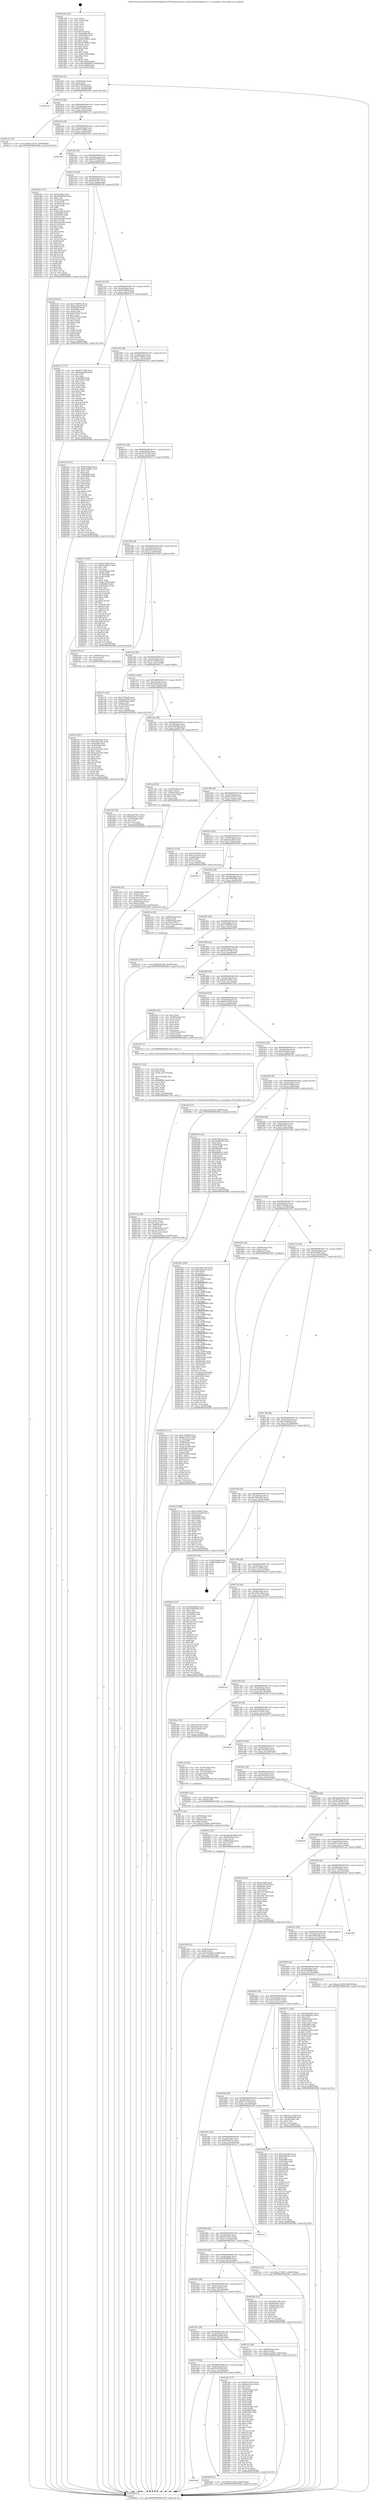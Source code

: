 digraph "0x401430" {
  label = "0x401430 (/mnt/c/Users/mathe/Desktop/tcc/POCII/binaries/extr_linuxtoolsperfutilpython.c_is_tracepoint_Final-ollvm.out::main(0))"
  labelloc = "t"
  node[shape=record]

  Entry [label="",width=0.3,height=0.3,shape=circle,fillcolor=black,style=filled]
  "0x4014a4" [label="{
     0x4014a4 [32]\l
     | [instrs]\l
     &nbsp;&nbsp;0x4014a4 \<+6\>: mov -0x90(%rbp),%eax\l
     &nbsp;&nbsp;0x4014aa \<+2\>: mov %eax,%ecx\l
     &nbsp;&nbsp;0x4014ac \<+6\>: sub $0x872f82af,%ecx\l
     &nbsp;&nbsp;0x4014b2 \<+6\>: mov %eax,-0xa4(%rbp)\l
     &nbsp;&nbsp;0x4014b8 \<+6\>: mov %ecx,-0xa8(%rbp)\l
     &nbsp;&nbsp;0x4014be \<+6\>: je 00000000004025e6 \<main+0x11b6\>\l
  }"]
  "0x4025e6" [label="{
     0x4025e6\l
  }", style=dashed]
  "0x4014c4" [label="{
     0x4014c4 [28]\l
     | [instrs]\l
     &nbsp;&nbsp;0x4014c4 \<+5\>: jmp 00000000004014c9 \<main+0x99\>\l
     &nbsp;&nbsp;0x4014c9 \<+6\>: mov -0xa4(%rbp),%eax\l
     &nbsp;&nbsp;0x4014cf \<+5\>: sub $0x8a7255f3,%eax\l
     &nbsp;&nbsp;0x4014d4 \<+6\>: mov %eax,-0xac(%rbp)\l
     &nbsp;&nbsp;0x4014da \<+6\>: je 0000000000401c12 \<main+0x7e2\>\l
  }"]
  Exit [label="",width=0.3,height=0.3,shape=circle,fillcolor=black,style=filled,peripheries=2]
  "0x401c12" [label="{
     0x401c12 [15]\l
     | [instrs]\l
     &nbsp;&nbsp;0x401c12 \<+10\>: movl $0xb31a5337,-0x90(%rbp)\l
     &nbsp;&nbsp;0x401c1c \<+5\>: jmp 000000000040266b \<main+0x123b\>\l
  }"]
  "0x4014e0" [label="{
     0x4014e0 [28]\l
     | [instrs]\l
     &nbsp;&nbsp;0x4014e0 \<+5\>: jmp 00000000004014e5 \<main+0xb5\>\l
     &nbsp;&nbsp;0x4014e5 \<+6\>: mov -0xa4(%rbp),%eax\l
     &nbsp;&nbsp;0x4014eb \<+5\>: sub $0x9157cf90,%eax\l
     &nbsp;&nbsp;0x4014f0 \<+6\>: mov %eax,-0xb0(%rbp)\l
     &nbsp;&nbsp;0x4014f6 \<+6\>: je 00000000004025bc \<main+0x118c\>\l
  }"]
  "0x401994" [label="{
     0x401994\l
  }", style=dashed]
  "0x4025bc" [label="{
     0x4025bc\l
  }", style=dashed]
  "0x4014fc" [label="{
     0x4014fc [28]\l
     | [instrs]\l
     &nbsp;&nbsp;0x4014fc \<+5\>: jmp 0000000000401501 \<main+0xd1\>\l
     &nbsp;&nbsp;0x401501 \<+6\>: mov -0xa4(%rbp),%eax\l
     &nbsp;&nbsp;0x401507 \<+5\>: sub $0x931d740f,%eax\l
     &nbsp;&nbsp;0x40150c \<+6\>: mov %eax,-0xb4(%rbp)\l
     &nbsp;&nbsp;0x401512 \<+6\>: je 0000000000401d43 \<main+0x913\>\l
  }"]
  "0x402390" [label="{
     0x402390 [15]\l
     | [instrs]\l
     &nbsp;&nbsp;0x402390 \<+10\>: movl $0x611afdcf,-0x90(%rbp)\l
     &nbsp;&nbsp;0x40239a \<+5\>: jmp 000000000040266b \<main+0x123b\>\l
  }"]
  "0x401d43" [label="{
     0x401d43 [171]\l
     | [instrs]\l
     &nbsp;&nbsp;0x401d43 \<+5\>: mov $0x3e0cff5,%eax\l
     &nbsp;&nbsp;0x401d48 \<+5\>: mov $0x28288344,%ecx\l
     &nbsp;&nbsp;0x401d4d \<+2\>: mov $0x1,%dl\l
     &nbsp;&nbsp;0x401d4f \<+4\>: mov -0x50(%rbp),%rsi\l
     &nbsp;&nbsp;0x401d53 \<+2\>: mov (%rsi),%edi\l
     &nbsp;&nbsp;0x401d55 \<+4\>: mov -0x58(%rbp),%rsi\l
     &nbsp;&nbsp;0x401d59 \<+2\>: cmp (%rsi),%edi\l
     &nbsp;&nbsp;0x401d5b \<+4\>: setl %r8b\l
     &nbsp;&nbsp;0x401d5f \<+4\>: and $0x1,%r8b\l
     &nbsp;&nbsp;0x401d63 \<+4\>: mov %r8b,-0x2e(%rbp)\l
     &nbsp;&nbsp;0x401d67 \<+7\>: mov 0x405060,%edi\l
     &nbsp;&nbsp;0x401d6e \<+8\>: mov 0x405064,%r9d\l
     &nbsp;&nbsp;0x401d76 \<+3\>: mov %edi,%r10d\l
     &nbsp;&nbsp;0x401d79 \<+7\>: sub $0xe3ba28ff,%r10d\l
     &nbsp;&nbsp;0x401d80 \<+4\>: sub $0x1,%r10d\l
     &nbsp;&nbsp;0x401d84 \<+7\>: add $0xe3ba28ff,%r10d\l
     &nbsp;&nbsp;0x401d8b \<+4\>: imul %r10d,%edi\l
     &nbsp;&nbsp;0x401d8f \<+3\>: and $0x1,%edi\l
     &nbsp;&nbsp;0x401d92 \<+3\>: cmp $0x0,%edi\l
     &nbsp;&nbsp;0x401d95 \<+4\>: sete %r8b\l
     &nbsp;&nbsp;0x401d99 \<+4\>: cmp $0xa,%r9d\l
     &nbsp;&nbsp;0x401d9d \<+4\>: setl %r11b\l
     &nbsp;&nbsp;0x401da1 \<+3\>: mov %r8b,%bl\l
     &nbsp;&nbsp;0x401da4 \<+3\>: xor $0xff,%bl\l
     &nbsp;&nbsp;0x401da7 \<+3\>: mov %r11b,%r14b\l
     &nbsp;&nbsp;0x401daa \<+4\>: xor $0xff,%r14b\l
     &nbsp;&nbsp;0x401dae \<+3\>: xor $0x0,%dl\l
     &nbsp;&nbsp;0x401db1 \<+3\>: mov %bl,%r15b\l
     &nbsp;&nbsp;0x401db4 \<+4\>: and $0x0,%r15b\l
     &nbsp;&nbsp;0x401db8 \<+3\>: and %dl,%r8b\l
     &nbsp;&nbsp;0x401dbb \<+3\>: mov %r14b,%r12b\l
     &nbsp;&nbsp;0x401dbe \<+4\>: and $0x0,%r12b\l
     &nbsp;&nbsp;0x401dc2 \<+3\>: and %dl,%r11b\l
     &nbsp;&nbsp;0x401dc5 \<+3\>: or %r8b,%r15b\l
     &nbsp;&nbsp;0x401dc8 \<+3\>: or %r11b,%r12b\l
     &nbsp;&nbsp;0x401dcb \<+3\>: xor %r12b,%r15b\l
     &nbsp;&nbsp;0x401dce \<+3\>: or %r14b,%bl\l
     &nbsp;&nbsp;0x401dd1 \<+3\>: xor $0xff,%bl\l
     &nbsp;&nbsp;0x401dd4 \<+3\>: or $0x0,%dl\l
     &nbsp;&nbsp;0x401dd7 \<+2\>: and %dl,%bl\l
     &nbsp;&nbsp;0x401dd9 \<+3\>: or %bl,%r15b\l
     &nbsp;&nbsp;0x401ddc \<+4\>: test $0x1,%r15b\l
     &nbsp;&nbsp;0x401de0 \<+3\>: cmovne %ecx,%eax\l
     &nbsp;&nbsp;0x401de3 \<+6\>: mov %eax,-0x90(%rbp)\l
     &nbsp;&nbsp;0x401de9 \<+5\>: jmp 000000000040266b \<main+0x123b\>\l
  }"]
  "0x401518" [label="{
     0x401518 [28]\l
     | [instrs]\l
     &nbsp;&nbsp;0x401518 \<+5\>: jmp 000000000040151d \<main+0xed\>\l
     &nbsp;&nbsp;0x40151d \<+6\>: mov -0xa4(%rbp),%eax\l
     &nbsp;&nbsp;0x401523 \<+5\>: sub $0x93ab7817,%eax\l
     &nbsp;&nbsp;0x401528 \<+6\>: mov %eax,-0xb8(%rbp)\l
     &nbsp;&nbsp;0x40152e \<+6\>: je 0000000000401b38 \<main+0x708\>\l
  }"]
  "0x40232f" [label="{
     0x40232f [97]\l
     | [instrs]\l
     &nbsp;&nbsp;0x40232f \<+5\>: mov $0x35e45403,%ecx\l
     &nbsp;&nbsp;0x402334 \<+5\>: mov $0x7f037cd4,%edx\l
     &nbsp;&nbsp;0x402339 \<+7\>: mov 0x405060,%esi\l
     &nbsp;&nbsp;0x402340 \<+8\>: mov 0x405064,%r8d\l
     &nbsp;&nbsp;0x402348 \<+3\>: mov %esi,%r9d\l
     &nbsp;&nbsp;0x40234b \<+7\>: sub $0x1b5c0328,%r9d\l
     &nbsp;&nbsp;0x402352 \<+4\>: sub $0x1,%r9d\l
     &nbsp;&nbsp;0x402356 \<+7\>: add $0x1b5c0328,%r9d\l
     &nbsp;&nbsp;0x40235d \<+4\>: imul %r9d,%esi\l
     &nbsp;&nbsp;0x402361 \<+3\>: and $0x1,%esi\l
     &nbsp;&nbsp;0x402364 \<+3\>: cmp $0x0,%esi\l
     &nbsp;&nbsp;0x402367 \<+4\>: sete %r10b\l
     &nbsp;&nbsp;0x40236b \<+4\>: cmp $0xa,%r8d\l
     &nbsp;&nbsp;0x40236f \<+4\>: setl %r11b\l
     &nbsp;&nbsp;0x402373 \<+3\>: mov %r10b,%bl\l
     &nbsp;&nbsp;0x402376 \<+3\>: and %r11b,%bl\l
     &nbsp;&nbsp;0x402379 \<+3\>: xor %r11b,%r10b\l
     &nbsp;&nbsp;0x40237c \<+3\>: or %r10b,%bl\l
     &nbsp;&nbsp;0x40237f \<+3\>: test $0x1,%bl\l
     &nbsp;&nbsp;0x402382 \<+3\>: cmovne %edx,%ecx\l
     &nbsp;&nbsp;0x402385 \<+6\>: mov %ecx,-0x90(%rbp)\l
     &nbsp;&nbsp;0x40238b \<+5\>: jmp 000000000040266b \<main+0x123b\>\l
  }"]
  "0x401b38" [label="{
     0x401b38 [91]\l
     | [instrs]\l
     &nbsp;&nbsp;0x401b38 \<+5\>: mov $0xc750f83d,%eax\l
     &nbsp;&nbsp;0x401b3d \<+5\>: mov $0xfc320bad,%ecx\l
     &nbsp;&nbsp;0x401b42 \<+7\>: mov 0x405060,%edx\l
     &nbsp;&nbsp;0x401b49 \<+7\>: mov 0x405064,%esi\l
     &nbsp;&nbsp;0x401b50 \<+2\>: mov %edx,%edi\l
     &nbsp;&nbsp;0x401b52 \<+6\>: add $0xb1976d1f,%edi\l
     &nbsp;&nbsp;0x401b58 \<+3\>: sub $0x1,%edi\l
     &nbsp;&nbsp;0x401b5b \<+6\>: sub $0xb1976d1f,%edi\l
     &nbsp;&nbsp;0x401b61 \<+3\>: imul %edi,%edx\l
     &nbsp;&nbsp;0x401b64 \<+3\>: and $0x1,%edx\l
     &nbsp;&nbsp;0x401b67 \<+3\>: cmp $0x0,%edx\l
     &nbsp;&nbsp;0x401b6a \<+4\>: sete %r8b\l
     &nbsp;&nbsp;0x401b6e \<+3\>: cmp $0xa,%esi\l
     &nbsp;&nbsp;0x401b71 \<+4\>: setl %r9b\l
     &nbsp;&nbsp;0x401b75 \<+3\>: mov %r8b,%r10b\l
     &nbsp;&nbsp;0x401b78 \<+3\>: and %r9b,%r10b\l
     &nbsp;&nbsp;0x401b7b \<+3\>: xor %r9b,%r8b\l
     &nbsp;&nbsp;0x401b7e \<+3\>: or %r8b,%r10b\l
     &nbsp;&nbsp;0x401b81 \<+4\>: test $0x1,%r10b\l
     &nbsp;&nbsp;0x401b85 \<+3\>: cmovne %ecx,%eax\l
     &nbsp;&nbsp;0x401b88 \<+6\>: mov %eax,-0x90(%rbp)\l
     &nbsp;&nbsp;0x401b8e \<+5\>: jmp 000000000040266b \<main+0x123b\>\l
  }"]
  "0x401534" [label="{
     0x401534 [28]\l
     | [instrs]\l
     &nbsp;&nbsp;0x401534 \<+5\>: jmp 0000000000401539 \<main+0x109\>\l
     &nbsp;&nbsp;0x401539 \<+6\>: mov -0xa4(%rbp),%eax\l
     &nbsp;&nbsp;0x40153f \<+5\>: sub $0xa5b58bcb,%eax\l
     &nbsp;&nbsp;0x401544 \<+6\>: mov %eax,-0xbc(%rbp)\l
     &nbsp;&nbsp;0x40154a \<+6\>: je 0000000000401e75 \<main+0xa45\>\l
  }"]
  "0x402254" [label="{
     0x402254 [15]\l
     | [instrs]\l
     &nbsp;&nbsp;0x402254 \<+10\>: movl $0xdb43e362,-0x90(%rbp)\l
     &nbsp;&nbsp;0x40225e \<+5\>: jmp 000000000040266b \<main+0x123b\>\l
  }"]
  "0x401e75" [label="{
     0x401e75 [137]\l
     | [instrs]\l
     &nbsp;&nbsp;0x401e75 \<+5\>: mov $0x9157cf90,%eax\l
     &nbsp;&nbsp;0x401e7a \<+5\>: mov $0x66edad44,%ecx\l
     &nbsp;&nbsp;0x401e7f \<+2\>: mov $0x1,%dl\l
     &nbsp;&nbsp;0x401e81 \<+2\>: xor %esi,%esi\l
     &nbsp;&nbsp;0x401e83 \<+7\>: mov 0x405060,%edi\l
     &nbsp;&nbsp;0x401e8a \<+8\>: mov 0x405064,%r8d\l
     &nbsp;&nbsp;0x401e92 \<+3\>: sub $0x1,%esi\l
     &nbsp;&nbsp;0x401e95 \<+3\>: mov %edi,%r9d\l
     &nbsp;&nbsp;0x401e98 \<+3\>: add %esi,%r9d\l
     &nbsp;&nbsp;0x401e9b \<+4\>: imul %r9d,%edi\l
     &nbsp;&nbsp;0x401e9f \<+3\>: and $0x1,%edi\l
     &nbsp;&nbsp;0x401ea2 \<+3\>: cmp $0x0,%edi\l
     &nbsp;&nbsp;0x401ea5 \<+4\>: sete %r10b\l
     &nbsp;&nbsp;0x401ea9 \<+4\>: cmp $0xa,%r8d\l
     &nbsp;&nbsp;0x401ead \<+4\>: setl %r11b\l
     &nbsp;&nbsp;0x401eb1 \<+3\>: mov %r10b,%bl\l
     &nbsp;&nbsp;0x401eb4 \<+3\>: xor $0xff,%bl\l
     &nbsp;&nbsp;0x401eb7 \<+3\>: mov %r11b,%r14b\l
     &nbsp;&nbsp;0x401eba \<+4\>: xor $0xff,%r14b\l
     &nbsp;&nbsp;0x401ebe \<+3\>: xor $0x1,%dl\l
     &nbsp;&nbsp;0x401ec1 \<+3\>: mov %bl,%r15b\l
     &nbsp;&nbsp;0x401ec4 \<+4\>: and $0xff,%r15b\l
     &nbsp;&nbsp;0x401ec8 \<+3\>: and %dl,%r10b\l
     &nbsp;&nbsp;0x401ecb \<+3\>: mov %r14b,%r12b\l
     &nbsp;&nbsp;0x401ece \<+4\>: and $0xff,%r12b\l
     &nbsp;&nbsp;0x401ed2 \<+3\>: and %dl,%r11b\l
     &nbsp;&nbsp;0x401ed5 \<+3\>: or %r10b,%r15b\l
     &nbsp;&nbsp;0x401ed8 \<+3\>: or %r11b,%r12b\l
     &nbsp;&nbsp;0x401edb \<+3\>: xor %r12b,%r15b\l
     &nbsp;&nbsp;0x401ede \<+3\>: or %r14b,%bl\l
     &nbsp;&nbsp;0x401ee1 \<+3\>: xor $0xff,%bl\l
     &nbsp;&nbsp;0x401ee4 \<+3\>: or $0x1,%dl\l
     &nbsp;&nbsp;0x401ee7 \<+2\>: and %dl,%bl\l
     &nbsp;&nbsp;0x401ee9 \<+3\>: or %bl,%r15b\l
     &nbsp;&nbsp;0x401eec \<+4\>: test $0x1,%r15b\l
     &nbsp;&nbsp;0x401ef0 \<+3\>: cmovne %ecx,%eax\l
     &nbsp;&nbsp;0x401ef3 \<+6\>: mov %eax,-0x90(%rbp)\l
     &nbsp;&nbsp;0x401ef9 \<+5\>: jmp 000000000040266b \<main+0x123b\>\l
  }"]
  "0x401550" [label="{
     0x401550 [28]\l
     | [instrs]\l
     &nbsp;&nbsp;0x401550 \<+5\>: jmp 0000000000401555 \<main+0x125\>\l
     &nbsp;&nbsp;0x401555 \<+6\>: mov -0xa4(%rbp),%eax\l
     &nbsp;&nbsp;0x40155b \<+5\>: sub $0xa77a067a,%eax\l
     &nbsp;&nbsp;0x401560 \<+6\>: mov %eax,-0xc0(%rbp)\l
     &nbsp;&nbsp;0x401566 \<+6\>: je 0000000000401fcd \<main+0xb9d\>\l
  }"]
  "0x402100" [label="{
     0x402100 [31]\l
     | [instrs]\l
     &nbsp;&nbsp;0x402100 \<+4\>: mov -0x40(%rbp),%rcx\l
     &nbsp;&nbsp;0x402104 \<+6\>: movl $0x0,(%rcx)\l
     &nbsp;&nbsp;0x40210a \<+10\>: movl $0x3eb9be9,-0x90(%rbp)\l
     &nbsp;&nbsp;0x402114 \<+6\>: mov %eax,-0x164(%rbp)\l
     &nbsp;&nbsp;0x40211a \<+5\>: jmp 000000000040266b \<main+0x123b\>\l
  }"]
  "0x401fcd" [label="{
     0x401fcd [137]\l
     | [instrs]\l
     &nbsp;&nbsp;0x401fcd \<+5\>: mov $0x872f82af,%eax\l
     &nbsp;&nbsp;0x401fd2 \<+5\>: mov $0xf5b1f08c,%ecx\l
     &nbsp;&nbsp;0x401fd7 \<+2\>: mov $0x1,%dl\l
     &nbsp;&nbsp;0x401fd9 \<+2\>: xor %esi,%esi\l
     &nbsp;&nbsp;0x401fdb \<+7\>: mov 0x405060,%edi\l
     &nbsp;&nbsp;0x401fe2 \<+8\>: mov 0x405064,%r8d\l
     &nbsp;&nbsp;0x401fea \<+3\>: sub $0x1,%esi\l
     &nbsp;&nbsp;0x401fed \<+3\>: mov %edi,%r9d\l
     &nbsp;&nbsp;0x401ff0 \<+3\>: add %esi,%r9d\l
     &nbsp;&nbsp;0x401ff3 \<+4\>: imul %r9d,%edi\l
     &nbsp;&nbsp;0x401ff7 \<+3\>: and $0x1,%edi\l
     &nbsp;&nbsp;0x401ffa \<+3\>: cmp $0x0,%edi\l
     &nbsp;&nbsp;0x401ffd \<+4\>: sete %r10b\l
     &nbsp;&nbsp;0x402001 \<+4\>: cmp $0xa,%r8d\l
     &nbsp;&nbsp;0x402005 \<+4\>: setl %r11b\l
     &nbsp;&nbsp;0x402009 \<+3\>: mov %r10b,%bl\l
     &nbsp;&nbsp;0x40200c \<+3\>: xor $0xff,%bl\l
     &nbsp;&nbsp;0x40200f \<+3\>: mov %r11b,%r14b\l
     &nbsp;&nbsp;0x402012 \<+4\>: xor $0xff,%r14b\l
     &nbsp;&nbsp;0x402016 \<+3\>: xor $0x1,%dl\l
     &nbsp;&nbsp;0x402019 \<+3\>: mov %bl,%r15b\l
     &nbsp;&nbsp;0x40201c \<+4\>: and $0xff,%r15b\l
     &nbsp;&nbsp;0x402020 \<+3\>: and %dl,%r10b\l
     &nbsp;&nbsp;0x402023 \<+3\>: mov %r14b,%r12b\l
     &nbsp;&nbsp;0x402026 \<+4\>: and $0xff,%r12b\l
     &nbsp;&nbsp;0x40202a \<+3\>: and %dl,%r11b\l
     &nbsp;&nbsp;0x40202d \<+3\>: or %r10b,%r15b\l
     &nbsp;&nbsp;0x402030 \<+3\>: or %r11b,%r12b\l
     &nbsp;&nbsp;0x402033 \<+3\>: xor %r12b,%r15b\l
     &nbsp;&nbsp;0x402036 \<+3\>: or %r14b,%bl\l
     &nbsp;&nbsp;0x402039 \<+3\>: xor $0xff,%bl\l
     &nbsp;&nbsp;0x40203c \<+3\>: or $0x1,%dl\l
     &nbsp;&nbsp;0x40203f \<+2\>: and %dl,%bl\l
     &nbsp;&nbsp;0x402041 \<+3\>: or %bl,%r15b\l
     &nbsp;&nbsp;0x402044 \<+4\>: test $0x1,%r15b\l
     &nbsp;&nbsp;0x402048 \<+3\>: cmovne %ecx,%eax\l
     &nbsp;&nbsp;0x40204b \<+6\>: mov %eax,-0x90(%rbp)\l
     &nbsp;&nbsp;0x402051 \<+5\>: jmp 000000000040266b \<main+0x123b\>\l
  }"]
  "0x40156c" [label="{
     0x40156c [28]\l
     | [instrs]\l
     &nbsp;&nbsp;0x40156c \<+5\>: jmp 0000000000401571 \<main+0x141\>\l
     &nbsp;&nbsp;0x401571 \<+6\>: mov -0xa4(%rbp),%eax\l
     &nbsp;&nbsp;0x401577 \<+5\>: sub $0xa9147449,%eax\l
     &nbsp;&nbsp;0x40157c \<+6\>: mov %eax,-0xc4(%rbp)\l
     &nbsp;&nbsp;0x401582 \<+6\>: je 0000000000402175 \<main+0xd45\>\l
  }"]
  "0x4020e3" [label="{
     0x4020e3 [29]\l
     | [instrs]\l
     &nbsp;&nbsp;0x4020e3 \<+10\>: movabs $0x4030b6,%rdi\l
     &nbsp;&nbsp;0x4020ed \<+4\>: mov -0x48(%rbp),%rcx\l
     &nbsp;&nbsp;0x4020f1 \<+2\>: mov %eax,(%rcx)\l
     &nbsp;&nbsp;0x4020f3 \<+4\>: mov -0x48(%rbp),%rcx\l
     &nbsp;&nbsp;0x4020f7 \<+2\>: mov (%rcx),%esi\l
     &nbsp;&nbsp;0x4020f9 \<+2\>: mov $0x0,%al\l
     &nbsp;&nbsp;0x4020fb \<+5\>: call 0000000000401040 \<printf@plt\>\l
     | [calls]\l
     &nbsp;&nbsp;0x401040 \{1\} (unknown)\l
  }"]
  "0x402175" [label="{
     0x402175 [167]\l
     | [instrs]\l
     &nbsp;&nbsp;0x402175 \<+5\>: mov $0x2a15f0fe,%eax\l
     &nbsp;&nbsp;0x40217a \<+5\>: mov $0x41a96221,%ecx\l
     &nbsp;&nbsp;0x40217f \<+2\>: mov $0x1,%dl\l
     &nbsp;&nbsp;0x402181 \<+2\>: xor %esi,%esi\l
     &nbsp;&nbsp;0x402183 \<+4\>: mov -0x40(%rbp),%rdi\l
     &nbsp;&nbsp;0x402187 \<+3\>: mov (%rdi),%r8d\l
     &nbsp;&nbsp;0x40218a \<+4\>: mov -0x70(%rbp),%rdi\l
     &nbsp;&nbsp;0x40218e \<+3\>: cmp (%rdi),%r8d\l
     &nbsp;&nbsp;0x402191 \<+4\>: setl %r9b\l
     &nbsp;&nbsp;0x402195 \<+4\>: and $0x1,%r9b\l
     &nbsp;&nbsp;0x402199 \<+4\>: mov %r9b,-0x2d(%rbp)\l
     &nbsp;&nbsp;0x40219d \<+8\>: mov 0x405060,%r8d\l
     &nbsp;&nbsp;0x4021a5 \<+8\>: mov 0x405064,%r10d\l
     &nbsp;&nbsp;0x4021ad \<+3\>: sub $0x1,%esi\l
     &nbsp;&nbsp;0x4021b0 \<+3\>: mov %r8d,%r11d\l
     &nbsp;&nbsp;0x4021b3 \<+3\>: add %esi,%r11d\l
     &nbsp;&nbsp;0x4021b6 \<+4\>: imul %r11d,%r8d\l
     &nbsp;&nbsp;0x4021ba \<+4\>: and $0x1,%r8d\l
     &nbsp;&nbsp;0x4021be \<+4\>: cmp $0x0,%r8d\l
     &nbsp;&nbsp;0x4021c2 \<+4\>: sete %r9b\l
     &nbsp;&nbsp;0x4021c6 \<+4\>: cmp $0xa,%r10d\l
     &nbsp;&nbsp;0x4021ca \<+3\>: setl %bl\l
     &nbsp;&nbsp;0x4021cd \<+3\>: mov %r9b,%r14b\l
     &nbsp;&nbsp;0x4021d0 \<+4\>: xor $0xff,%r14b\l
     &nbsp;&nbsp;0x4021d4 \<+3\>: mov %bl,%r15b\l
     &nbsp;&nbsp;0x4021d7 \<+4\>: xor $0xff,%r15b\l
     &nbsp;&nbsp;0x4021db \<+3\>: xor $0x1,%dl\l
     &nbsp;&nbsp;0x4021de \<+3\>: mov %r14b,%r12b\l
     &nbsp;&nbsp;0x4021e1 \<+4\>: and $0xff,%r12b\l
     &nbsp;&nbsp;0x4021e5 \<+3\>: and %dl,%r9b\l
     &nbsp;&nbsp;0x4021e8 \<+3\>: mov %r15b,%r13b\l
     &nbsp;&nbsp;0x4021eb \<+4\>: and $0xff,%r13b\l
     &nbsp;&nbsp;0x4021ef \<+2\>: and %dl,%bl\l
     &nbsp;&nbsp;0x4021f1 \<+3\>: or %r9b,%r12b\l
     &nbsp;&nbsp;0x4021f4 \<+3\>: or %bl,%r13b\l
     &nbsp;&nbsp;0x4021f7 \<+3\>: xor %r13b,%r12b\l
     &nbsp;&nbsp;0x4021fa \<+3\>: or %r15b,%r14b\l
     &nbsp;&nbsp;0x4021fd \<+4\>: xor $0xff,%r14b\l
     &nbsp;&nbsp;0x402201 \<+3\>: or $0x1,%dl\l
     &nbsp;&nbsp;0x402204 \<+3\>: and %dl,%r14b\l
     &nbsp;&nbsp;0x402207 \<+3\>: or %r14b,%r12b\l
     &nbsp;&nbsp;0x40220a \<+4\>: test $0x1,%r12b\l
     &nbsp;&nbsp;0x40220e \<+3\>: cmovne %ecx,%eax\l
     &nbsp;&nbsp;0x402211 \<+6\>: mov %eax,-0x90(%rbp)\l
     &nbsp;&nbsp;0x402217 \<+5\>: jmp 000000000040266b \<main+0x123b\>\l
  }"]
  "0x401588" [label="{
     0x401588 [28]\l
     | [instrs]\l
     &nbsp;&nbsp;0x401588 \<+5\>: jmp 000000000040158d \<main+0x15d\>\l
     &nbsp;&nbsp;0x40158d \<+6\>: mov -0xa4(%rbp),%eax\l
     &nbsp;&nbsp;0x401593 \<+5\>: sub $0xa9d0c4a3,%eax\l
     &nbsp;&nbsp;0x401598 \<+6\>: mov %eax,-0xc8(%rbp)\l
     &nbsp;&nbsp;0x40159e \<+6\>: je 0000000000402320 \<main+0xef0\>\l
  }"]
  "0x401978" [label="{
     0x401978 [28]\l
     | [instrs]\l
     &nbsp;&nbsp;0x401978 \<+5\>: jmp 000000000040197d \<main+0x54d\>\l
     &nbsp;&nbsp;0x40197d \<+6\>: mov -0xa4(%rbp),%eax\l
     &nbsp;&nbsp;0x401983 \<+5\>: sub $0x7f037cd4,%eax\l
     &nbsp;&nbsp;0x401988 \<+6\>: mov %eax,-0x158(%rbp)\l
     &nbsp;&nbsp;0x40198e \<+6\>: je 0000000000402390 \<main+0xf60\>\l
  }"]
  "0x402320" [label="{
     0x402320 [15]\l
     | [instrs]\l
     &nbsp;&nbsp;0x402320 \<+4\>: mov -0x68(%rbp),%rax\l
     &nbsp;&nbsp;0x402324 \<+3\>: mov (%rax),%rax\l
     &nbsp;&nbsp;0x402327 \<+3\>: mov %rax,%rdi\l
     &nbsp;&nbsp;0x40232a \<+5\>: call 0000000000401030 \<free@plt\>\l
     | [calls]\l
     &nbsp;&nbsp;0x401030 \{1\} (unknown)\l
  }"]
  "0x4015a4" [label="{
     0x4015a4 [28]\l
     | [instrs]\l
     &nbsp;&nbsp;0x4015a4 \<+5\>: jmp 00000000004015a9 \<main+0x179\>\l
     &nbsp;&nbsp;0x4015a9 \<+6\>: mov -0xa4(%rbp),%eax\l
     &nbsp;&nbsp;0x4015af \<+5\>: sub $0xacc1d296,%eax\l
     &nbsp;&nbsp;0x4015b4 \<+6\>: mov %eax,-0xcc(%rbp)\l
     &nbsp;&nbsp;0x4015ba \<+6\>: je 0000000000401c7c \<main+0x84c\>\l
  }"]
  "0x401efe" [label="{
     0x401efe [177]\l
     | [instrs]\l
     &nbsp;&nbsp;0x401efe \<+5\>: mov $0x9157cf90,%eax\l
     &nbsp;&nbsp;0x401f03 \<+5\>: mov $0xebd32acd,%ecx\l
     &nbsp;&nbsp;0x401f08 \<+2\>: mov $0x1,%dl\l
     &nbsp;&nbsp;0x401f0a \<+2\>: xor %esi,%esi\l
     &nbsp;&nbsp;0x401f0c \<+4\>: mov -0x50(%rbp),%rdi\l
     &nbsp;&nbsp;0x401f10 \<+3\>: mov (%rdi),%r8d\l
     &nbsp;&nbsp;0x401f13 \<+3\>: mov %esi,%r9d\l
     &nbsp;&nbsp;0x401f16 \<+3\>: sub %r8d,%r9d\l
     &nbsp;&nbsp;0x401f19 \<+3\>: mov %esi,%r8d\l
     &nbsp;&nbsp;0x401f1c \<+4\>: sub $0x1,%r8d\l
     &nbsp;&nbsp;0x401f20 \<+3\>: add %r8d,%r9d\l
     &nbsp;&nbsp;0x401f23 \<+3\>: mov %esi,%r8d\l
     &nbsp;&nbsp;0x401f26 \<+3\>: sub %r9d,%r8d\l
     &nbsp;&nbsp;0x401f29 \<+4\>: mov -0x50(%rbp),%rdi\l
     &nbsp;&nbsp;0x401f2d \<+3\>: mov %r8d,(%rdi)\l
     &nbsp;&nbsp;0x401f30 \<+8\>: mov 0x405060,%r8d\l
     &nbsp;&nbsp;0x401f38 \<+8\>: mov 0x405064,%r9d\l
     &nbsp;&nbsp;0x401f40 \<+3\>: sub $0x1,%esi\l
     &nbsp;&nbsp;0x401f43 \<+3\>: mov %r8d,%r10d\l
     &nbsp;&nbsp;0x401f46 \<+3\>: add %esi,%r10d\l
     &nbsp;&nbsp;0x401f49 \<+4\>: imul %r10d,%r8d\l
     &nbsp;&nbsp;0x401f4d \<+4\>: and $0x1,%r8d\l
     &nbsp;&nbsp;0x401f51 \<+4\>: cmp $0x0,%r8d\l
     &nbsp;&nbsp;0x401f55 \<+4\>: sete %r11b\l
     &nbsp;&nbsp;0x401f59 \<+4\>: cmp $0xa,%r9d\l
     &nbsp;&nbsp;0x401f5d \<+3\>: setl %bl\l
     &nbsp;&nbsp;0x401f60 \<+3\>: mov %r11b,%r14b\l
     &nbsp;&nbsp;0x401f63 \<+4\>: xor $0xff,%r14b\l
     &nbsp;&nbsp;0x401f67 \<+3\>: mov %bl,%r15b\l
     &nbsp;&nbsp;0x401f6a \<+4\>: xor $0xff,%r15b\l
     &nbsp;&nbsp;0x401f6e \<+3\>: xor $0x0,%dl\l
     &nbsp;&nbsp;0x401f71 \<+3\>: mov %r14b,%r12b\l
     &nbsp;&nbsp;0x401f74 \<+4\>: and $0x0,%r12b\l
     &nbsp;&nbsp;0x401f78 \<+3\>: and %dl,%r11b\l
     &nbsp;&nbsp;0x401f7b \<+3\>: mov %r15b,%r13b\l
     &nbsp;&nbsp;0x401f7e \<+4\>: and $0x0,%r13b\l
     &nbsp;&nbsp;0x401f82 \<+2\>: and %dl,%bl\l
     &nbsp;&nbsp;0x401f84 \<+3\>: or %r11b,%r12b\l
     &nbsp;&nbsp;0x401f87 \<+3\>: or %bl,%r13b\l
     &nbsp;&nbsp;0x401f8a \<+3\>: xor %r13b,%r12b\l
     &nbsp;&nbsp;0x401f8d \<+3\>: or %r15b,%r14b\l
     &nbsp;&nbsp;0x401f90 \<+4\>: xor $0xff,%r14b\l
     &nbsp;&nbsp;0x401f94 \<+3\>: or $0x0,%dl\l
     &nbsp;&nbsp;0x401f97 \<+3\>: and %dl,%r14b\l
     &nbsp;&nbsp;0x401f9a \<+3\>: or %r14b,%r12b\l
     &nbsp;&nbsp;0x401f9d \<+4\>: test $0x1,%r12b\l
     &nbsp;&nbsp;0x401fa1 \<+3\>: cmovne %ecx,%eax\l
     &nbsp;&nbsp;0x401fa4 \<+6\>: mov %eax,-0x90(%rbp)\l
     &nbsp;&nbsp;0x401faa \<+5\>: jmp 000000000040266b \<main+0x123b\>\l
  }"]
  "0x401c7c" [label="{
     0x401c7c [36]\l
     | [instrs]\l
     &nbsp;&nbsp;0x401c7c \<+5\>: mov $0x2cf702a6,%eax\l
     &nbsp;&nbsp;0x401c81 \<+5\>: mov $0xae9959b2,%ecx\l
     &nbsp;&nbsp;0x401c86 \<+4\>: mov -0x60(%rbp),%rdx\l
     &nbsp;&nbsp;0x401c8a \<+2\>: mov (%rdx),%esi\l
     &nbsp;&nbsp;0x401c8c \<+4\>: mov -0x70(%rbp),%rdx\l
     &nbsp;&nbsp;0x401c90 \<+2\>: cmp (%rdx),%esi\l
     &nbsp;&nbsp;0x401c92 \<+3\>: cmovl %ecx,%eax\l
     &nbsp;&nbsp;0x401c95 \<+6\>: mov %eax,-0x90(%rbp)\l
     &nbsp;&nbsp;0x401c9b \<+5\>: jmp 000000000040266b \<main+0x123b\>\l
  }"]
  "0x4015c0" [label="{
     0x4015c0 [28]\l
     | [instrs]\l
     &nbsp;&nbsp;0x4015c0 \<+5\>: jmp 00000000004015c5 \<main+0x195\>\l
     &nbsp;&nbsp;0x4015c5 \<+6\>: mov -0xa4(%rbp),%eax\l
     &nbsp;&nbsp;0x4015cb \<+5\>: sub $0xad2623cd,%eax\l
     &nbsp;&nbsp;0x4015d0 \<+6\>: mov %eax,-0xd0(%rbp)\l
     &nbsp;&nbsp;0x4015d6 \<+6\>: je 0000000000401af9 \<main+0x6c9\>\l
  }"]
  "0x40195c" [label="{
     0x40195c [28]\l
     | [instrs]\l
     &nbsp;&nbsp;0x40195c \<+5\>: jmp 0000000000401961 \<main+0x531\>\l
     &nbsp;&nbsp;0x401961 \<+6\>: mov -0xa4(%rbp),%eax\l
     &nbsp;&nbsp;0x401967 \<+5\>: sub $0x66edad44,%eax\l
     &nbsp;&nbsp;0x40196c \<+6\>: mov %eax,-0x154(%rbp)\l
     &nbsp;&nbsp;0x401972 \<+6\>: je 0000000000401efe \<main+0xace\>\l
  }"]
  "0x401af9" [label="{
     0x401af9 [30]\l
     | [instrs]\l
     &nbsp;&nbsp;0x401af9 \<+5\>: mov $0x93ab7817,%eax\l
     &nbsp;&nbsp;0x401afe \<+5\>: mov $0x462bd17c,%ecx\l
     &nbsp;&nbsp;0x401b03 \<+3\>: mov -0x35(%rbp),%dl\l
     &nbsp;&nbsp;0x401b06 \<+3\>: test $0x1,%dl\l
     &nbsp;&nbsp;0x401b09 \<+3\>: cmovne %ecx,%eax\l
     &nbsp;&nbsp;0x401b0c \<+6\>: mov %eax,-0x90(%rbp)\l
     &nbsp;&nbsp;0x401b12 \<+5\>: jmp 000000000040266b \<main+0x123b\>\l
  }"]
  "0x4015dc" [label="{
     0x4015dc [28]\l
     | [instrs]\l
     &nbsp;&nbsp;0x4015dc \<+5\>: jmp 00000000004015e1 \<main+0x1b1\>\l
     &nbsp;&nbsp;0x4015e1 \<+6\>: mov -0xa4(%rbp),%eax\l
     &nbsp;&nbsp;0x4015e7 \<+5\>: sub $0xae9959b2,%eax\l
     &nbsp;&nbsp;0x4015ec \<+6\>: mov %eax,-0xd4(%rbp)\l
     &nbsp;&nbsp;0x4015f2 \<+6\>: je 0000000000401ca0 \<main+0x870\>\l
  }"]
  "0x4023c2" [label="{
     0x4023c2 [28]\l
     | [instrs]\l
     &nbsp;&nbsp;0x4023c2 \<+7\>: mov -0x88(%rbp),%rax\l
     &nbsp;&nbsp;0x4023c9 \<+6\>: movl $0x0,(%rax)\l
     &nbsp;&nbsp;0x4023cf \<+10\>: movl $0x112a5ff3,-0x90(%rbp)\l
     &nbsp;&nbsp;0x4023d9 \<+5\>: jmp 000000000040266b \<main+0x123b\>\l
  }"]
  "0x401ca0" [label="{
     0x401ca0 [29]\l
     | [instrs]\l
     &nbsp;&nbsp;0x401ca0 \<+4\>: mov -0x58(%rbp),%rax\l
     &nbsp;&nbsp;0x401ca4 \<+6\>: movl $0x1,(%rax)\l
     &nbsp;&nbsp;0x401caa \<+4\>: mov -0x58(%rbp),%rax\l
     &nbsp;&nbsp;0x401cae \<+3\>: movslq (%rax),%rax\l
     &nbsp;&nbsp;0x401cb1 \<+4\>: shl $0x3,%rax\l
     &nbsp;&nbsp;0x401cb5 \<+3\>: mov %rax,%rdi\l
     &nbsp;&nbsp;0x401cb8 \<+5\>: call 0000000000401050 \<malloc@plt\>\l
     | [calls]\l
     &nbsp;&nbsp;0x401050 \{1\} (unknown)\l
  }"]
  "0x4015f8" [label="{
     0x4015f8 [28]\l
     | [instrs]\l
     &nbsp;&nbsp;0x4015f8 \<+5\>: jmp 00000000004015fd \<main+0x1cd\>\l
     &nbsp;&nbsp;0x4015fd \<+6\>: mov -0xa4(%rbp),%eax\l
     &nbsp;&nbsp;0x401603 \<+5\>: sub $0xb31a5337,%eax\l
     &nbsp;&nbsp;0x401608 \<+6\>: mov %eax,-0xd8(%rbp)\l
     &nbsp;&nbsp;0x40160e \<+6\>: je 0000000000401c21 \<main+0x7f1\>\l
  }"]
  "0x401e45" [label="{
     0x401e45 [48]\l
     | [instrs]\l
     &nbsp;&nbsp;0x401e45 \<+6\>: mov -0x160(%rbp),%ecx\l
     &nbsp;&nbsp;0x401e4b \<+3\>: imul %eax,%ecx\l
     &nbsp;&nbsp;0x401e4e \<+3\>: movslq %ecx,%r8\l
     &nbsp;&nbsp;0x401e51 \<+4\>: mov -0x68(%rbp),%r9\l
     &nbsp;&nbsp;0x401e55 \<+3\>: mov (%r9),%r9\l
     &nbsp;&nbsp;0x401e58 \<+4\>: mov -0x60(%rbp),%r10\l
     &nbsp;&nbsp;0x401e5c \<+3\>: movslq (%r10),%r10\l
     &nbsp;&nbsp;0x401e5f \<+4\>: mov (%r9,%r10,8),%r9\l
     &nbsp;&nbsp;0x401e63 \<+3\>: mov %r8,(%r9)\l
     &nbsp;&nbsp;0x401e66 \<+10\>: movl $0xa5b58bcb,-0x90(%rbp)\l
     &nbsp;&nbsp;0x401e70 \<+5\>: jmp 000000000040266b \<main+0x123b\>\l
  }"]
  "0x401c21" [label="{
     0x401c21 [30]\l
     | [instrs]\l
     &nbsp;&nbsp;0x401c21 \<+5\>: mov $0x375e4952,%eax\l
     &nbsp;&nbsp;0x401c26 \<+5\>: mov $0x2c5ed25b,%ecx\l
     &nbsp;&nbsp;0x401c2b \<+3\>: mov -0x34(%rbp),%edx\l
     &nbsp;&nbsp;0x401c2e \<+3\>: cmp $0x0,%edx\l
     &nbsp;&nbsp;0x401c31 \<+3\>: cmove %ecx,%eax\l
     &nbsp;&nbsp;0x401c34 \<+6\>: mov %eax,-0x90(%rbp)\l
     &nbsp;&nbsp;0x401c3a \<+5\>: jmp 000000000040266b \<main+0x123b\>\l
  }"]
  "0x401614" [label="{
     0x401614 [28]\l
     | [instrs]\l
     &nbsp;&nbsp;0x401614 \<+5\>: jmp 0000000000401619 \<main+0x1e9\>\l
     &nbsp;&nbsp;0x401619 \<+6\>: mov -0xa4(%rbp),%eax\l
     &nbsp;&nbsp;0x40161f \<+5\>: sub $0xbadea8de,%eax\l
     &nbsp;&nbsp;0x401624 \<+6\>: mov %eax,-0xdc(%rbp)\l
     &nbsp;&nbsp;0x40162a \<+6\>: je 0000000000402653 \<main+0x1223\>\l
  }"]
  "0x401e11" [label="{
     0x401e11 [52]\l
     | [instrs]\l
     &nbsp;&nbsp;0x401e11 \<+2\>: xor %ecx,%ecx\l
     &nbsp;&nbsp;0x401e13 \<+5\>: mov $0x2,%edx\l
     &nbsp;&nbsp;0x401e18 \<+6\>: mov %edx,-0x15c(%rbp)\l
     &nbsp;&nbsp;0x401e1e \<+1\>: cltd\l
     &nbsp;&nbsp;0x401e1f \<+6\>: mov -0x15c(%rbp),%esi\l
     &nbsp;&nbsp;0x401e25 \<+2\>: idiv %esi\l
     &nbsp;&nbsp;0x401e27 \<+6\>: imul $0xfffffffe,%edx,%edx\l
     &nbsp;&nbsp;0x401e2d \<+2\>: mov %ecx,%edi\l
     &nbsp;&nbsp;0x401e2f \<+2\>: sub %edx,%edi\l
     &nbsp;&nbsp;0x401e31 \<+2\>: mov %ecx,%edx\l
     &nbsp;&nbsp;0x401e33 \<+3\>: sub $0x1,%edx\l
     &nbsp;&nbsp;0x401e36 \<+2\>: add %edx,%edi\l
     &nbsp;&nbsp;0x401e38 \<+2\>: sub %edi,%ecx\l
     &nbsp;&nbsp;0x401e3a \<+6\>: mov %ecx,-0x160(%rbp)\l
     &nbsp;&nbsp;0x401e40 \<+5\>: call 0000000000401160 \<next_i\>\l
     | [calls]\l
     &nbsp;&nbsp;0x401160 \{1\} (/mnt/c/Users/mathe/Desktop/tcc/POCII/binaries/extr_linuxtoolsperfutilpython.c_is_tracepoint_Final-ollvm.out::next_i)\l
  }"]
  "0x402653" [label="{
     0x402653\l
  }", style=dashed]
  "0x401630" [label="{
     0x401630 [28]\l
     | [instrs]\l
     &nbsp;&nbsp;0x401630 \<+5\>: jmp 0000000000401635 \<main+0x205\>\l
     &nbsp;&nbsp;0x401635 \<+6\>: mov -0xa4(%rbp),%eax\l
     &nbsp;&nbsp;0x40163b \<+5\>: sub $0xc489e96b,%eax\l
     &nbsp;&nbsp;0x401640 \<+6\>: mov %eax,-0xe0(%rbp)\l
     &nbsp;&nbsp;0x401646 \<+6\>: je 000000000040223a \<main+0xe0a\>\l
  }"]
  "0x401cbd" [label="{
     0x401cbd [43]\l
     | [instrs]\l
     &nbsp;&nbsp;0x401cbd \<+4\>: mov -0x68(%rbp),%rdi\l
     &nbsp;&nbsp;0x401cc1 \<+3\>: mov (%rdi),%rdi\l
     &nbsp;&nbsp;0x401cc4 \<+4\>: mov -0x60(%rbp),%rcx\l
     &nbsp;&nbsp;0x401cc8 \<+3\>: movslq (%rcx),%rcx\l
     &nbsp;&nbsp;0x401ccb \<+4\>: mov %rax,(%rdi,%rcx,8)\l
     &nbsp;&nbsp;0x401ccf \<+4\>: mov -0x50(%rbp),%rax\l
     &nbsp;&nbsp;0x401cd3 \<+6\>: movl $0x0,(%rax)\l
     &nbsp;&nbsp;0x401cd9 \<+10\>: movl $0x361d1dc9,-0x90(%rbp)\l
     &nbsp;&nbsp;0x401ce3 \<+5\>: jmp 000000000040266b \<main+0x123b\>\l
  }"]
  "0x40223a" [label="{
     0x40223a [26]\l
     | [instrs]\l
     &nbsp;&nbsp;0x40223a \<+4\>: mov -0x68(%rbp),%rax\l
     &nbsp;&nbsp;0x40223e \<+3\>: mov (%rax),%rax\l
     &nbsp;&nbsp;0x402241 \<+4\>: mov -0x40(%rbp),%rcx\l
     &nbsp;&nbsp;0x402245 \<+3\>: movslq (%rcx),%rcx\l
     &nbsp;&nbsp;0x402248 \<+4\>: mov (%rax,%rcx,8),%rax\l
     &nbsp;&nbsp;0x40224c \<+3\>: mov %rax,%rdi\l
     &nbsp;&nbsp;0x40224f \<+5\>: call 0000000000401030 \<free@plt\>\l
     | [calls]\l
     &nbsp;&nbsp;0x401030 \{1\} (unknown)\l
  }"]
  "0x40164c" [label="{
     0x40164c [28]\l
     | [instrs]\l
     &nbsp;&nbsp;0x40164c \<+5\>: jmp 0000000000401651 \<main+0x221\>\l
     &nbsp;&nbsp;0x401651 \<+6\>: mov -0xa4(%rbp),%eax\l
     &nbsp;&nbsp;0x401657 \<+5\>: sub $0xc750f83d,%eax\l
     &nbsp;&nbsp;0x40165c \<+6\>: mov %eax,-0xe4(%rbp)\l
     &nbsp;&nbsp;0x401662 \<+6\>: je 0000000000402567 \<main+0x1137\>\l
  }"]
  "0x401c5c" [label="{
     0x401c5c [32]\l
     | [instrs]\l
     &nbsp;&nbsp;0x401c5c \<+4\>: mov -0x68(%rbp),%rdi\l
     &nbsp;&nbsp;0x401c60 \<+3\>: mov %rax,(%rdi)\l
     &nbsp;&nbsp;0x401c63 \<+4\>: mov -0x60(%rbp),%rax\l
     &nbsp;&nbsp;0x401c67 \<+6\>: movl $0x0,(%rax)\l
     &nbsp;&nbsp;0x401c6d \<+10\>: movl $0xacc1d296,-0x90(%rbp)\l
     &nbsp;&nbsp;0x401c77 \<+5\>: jmp 000000000040266b \<main+0x123b\>\l
  }"]
  "0x402567" [label="{
     0x402567\l
  }", style=dashed]
  "0x401668" [label="{
     0x401668 [28]\l
     | [instrs]\l
     &nbsp;&nbsp;0x401668 \<+5\>: jmp 000000000040166d \<main+0x23d\>\l
     &nbsp;&nbsp;0x40166d \<+6\>: mov -0xa4(%rbp),%eax\l
     &nbsp;&nbsp;0x401673 \<+5\>: sub $0xd2c28726,%eax\l
     &nbsp;&nbsp;0x401678 \<+6\>: mov %eax,-0xe8(%rbp)\l
     &nbsp;&nbsp;0x40167e \<+6\>: je 00000000004023ae \<main+0xf7e\>\l
  }"]
  "0x401ba3" [label="{
     0x401ba3 [111]\l
     | [instrs]\l
     &nbsp;&nbsp;0x401ba3 \<+5\>: mov $0xc750f83d,%ecx\l
     &nbsp;&nbsp;0x401ba8 \<+5\>: mov $0x8a7255f3,%edx\l
     &nbsp;&nbsp;0x401bad \<+4\>: mov -0x78(%rbp),%rdi\l
     &nbsp;&nbsp;0x401bb1 \<+2\>: mov %eax,(%rdi)\l
     &nbsp;&nbsp;0x401bb3 \<+4\>: mov -0x78(%rbp),%rdi\l
     &nbsp;&nbsp;0x401bb7 \<+2\>: mov (%rdi),%eax\l
     &nbsp;&nbsp;0x401bb9 \<+3\>: mov %eax,-0x34(%rbp)\l
     &nbsp;&nbsp;0x401bbc \<+7\>: mov 0x405060,%eax\l
     &nbsp;&nbsp;0x401bc3 \<+7\>: mov 0x405064,%esi\l
     &nbsp;&nbsp;0x401bca \<+3\>: mov %eax,%r8d\l
     &nbsp;&nbsp;0x401bcd \<+7\>: sub $0xb75d5450,%r8d\l
     &nbsp;&nbsp;0x401bd4 \<+4\>: sub $0x1,%r8d\l
     &nbsp;&nbsp;0x401bd8 \<+7\>: add $0xb75d5450,%r8d\l
     &nbsp;&nbsp;0x401bdf \<+4\>: imul %r8d,%eax\l
     &nbsp;&nbsp;0x401be3 \<+3\>: and $0x1,%eax\l
     &nbsp;&nbsp;0x401be6 \<+3\>: cmp $0x0,%eax\l
     &nbsp;&nbsp;0x401be9 \<+4\>: sete %r9b\l
     &nbsp;&nbsp;0x401bed \<+3\>: cmp $0xa,%esi\l
     &nbsp;&nbsp;0x401bf0 \<+4\>: setl %r10b\l
     &nbsp;&nbsp;0x401bf4 \<+3\>: mov %r9b,%r11b\l
     &nbsp;&nbsp;0x401bf7 \<+3\>: and %r10b,%r11b\l
     &nbsp;&nbsp;0x401bfa \<+3\>: xor %r10b,%r9b\l
     &nbsp;&nbsp;0x401bfd \<+3\>: or %r9b,%r11b\l
     &nbsp;&nbsp;0x401c00 \<+4\>: test $0x1,%r11b\l
     &nbsp;&nbsp;0x401c04 \<+3\>: cmovne %edx,%ecx\l
     &nbsp;&nbsp;0x401c07 \<+6\>: mov %ecx,-0x90(%rbp)\l
     &nbsp;&nbsp;0x401c0d \<+5\>: jmp 000000000040266b \<main+0x123b\>\l
  }"]
  "0x4023ae" [label="{
     0x4023ae\l
  }", style=dashed]
  "0x401684" [label="{
     0x401684 [28]\l
     | [instrs]\l
     &nbsp;&nbsp;0x401684 \<+5\>: jmp 0000000000401689 \<main+0x259\>\l
     &nbsp;&nbsp;0x401689 \<+6\>: mov -0xa4(%rbp),%eax\l
     &nbsp;&nbsp;0x40168f \<+5\>: sub $0xdb43e362,%eax\l
     &nbsp;&nbsp;0x401694 \<+6\>: mov %eax,-0xec(%rbp)\l
     &nbsp;&nbsp;0x40169a \<+6\>: je 0000000000402263 \<main+0xe33\>\l
  }"]
  "0x401430" [label="{
     0x401430 [116]\l
     | [instrs]\l
     &nbsp;&nbsp;0x401430 \<+1\>: push %rbp\l
     &nbsp;&nbsp;0x401431 \<+3\>: mov %rsp,%rbp\l
     &nbsp;&nbsp;0x401434 \<+2\>: push %r15\l
     &nbsp;&nbsp;0x401436 \<+2\>: push %r14\l
     &nbsp;&nbsp;0x401438 \<+2\>: push %r13\l
     &nbsp;&nbsp;0x40143a \<+2\>: push %r12\l
     &nbsp;&nbsp;0x40143c \<+1\>: push %rbx\l
     &nbsp;&nbsp;0x40143d \<+7\>: sub $0x178,%rsp\l
     &nbsp;&nbsp;0x401444 \<+7\>: mov 0x405060,%eax\l
     &nbsp;&nbsp;0x40144b \<+7\>: mov 0x405064,%ecx\l
     &nbsp;&nbsp;0x401452 \<+2\>: mov %eax,%edx\l
     &nbsp;&nbsp;0x401454 \<+6\>: sub $0x29790621,%edx\l
     &nbsp;&nbsp;0x40145a \<+3\>: sub $0x1,%edx\l
     &nbsp;&nbsp;0x40145d \<+6\>: add $0x29790621,%edx\l
     &nbsp;&nbsp;0x401463 \<+3\>: imul %edx,%eax\l
     &nbsp;&nbsp;0x401466 \<+3\>: and $0x1,%eax\l
     &nbsp;&nbsp;0x401469 \<+3\>: cmp $0x0,%eax\l
     &nbsp;&nbsp;0x40146c \<+4\>: sete %r8b\l
     &nbsp;&nbsp;0x401470 \<+4\>: and $0x1,%r8b\l
     &nbsp;&nbsp;0x401474 \<+7\>: mov %r8b,-0x8a(%rbp)\l
     &nbsp;&nbsp;0x40147b \<+3\>: cmp $0xa,%ecx\l
     &nbsp;&nbsp;0x40147e \<+4\>: setl %r8b\l
     &nbsp;&nbsp;0x401482 \<+4\>: and $0x1,%r8b\l
     &nbsp;&nbsp;0x401486 \<+7\>: mov %r8b,-0x89(%rbp)\l
     &nbsp;&nbsp;0x40148d \<+10\>: movl $0x58b0bd06,-0x90(%rbp)\l
     &nbsp;&nbsp;0x401497 \<+6\>: mov %edi,-0x94(%rbp)\l
     &nbsp;&nbsp;0x40149d \<+7\>: mov %rsi,-0xa0(%rbp)\l
  }"]
  "0x402263" [label="{
     0x402263 [42]\l
     | [instrs]\l
     &nbsp;&nbsp;0x402263 \<+2\>: xor %eax,%eax\l
     &nbsp;&nbsp;0x402265 \<+4\>: mov -0x40(%rbp),%rcx\l
     &nbsp;&nbsp;0x402269 \<+2\>: mov (%rcx),%edx\l
     &nbsp;&nbsp;0x40226b \<+2\>: mov %eax,%esi\l
     &nbsp;&nbsp;0x40226d \<+2\>: sub %edx,%esi\l
     &nbsp;&nbsp;0x40226f \<+2\>: mov %eax,%edx\l
     &nbsp;&nbsp;0x402271 \<+3\>: sub $0x1,%edx\l
     &nbsp;&nbsp;0x402274 \<+2\>: add %edx,%esi\l
     &nbsp;&nbsp;0x402276 \<+2\>: sub %esi,%eax\l
     &nbsp;&nbsp;0x402278 \<+4\>: mov -0x40(%rbp),%rcx\l
     &nbsp;&nbsp;0x40227c \<+2\>: mov %eax,(%rcx)\l
     &nbsp;&nbsp;0x40227e \<+10\>: movl $0x3eb9be9,-0x90(%rbp)\l
     &nbsp;&nbsp;0x402288 \<+5\>: jmp 000000000040266b \<main+0x123b\>\l
  }"]
  "0x4016a0" [label="{
     0x4016a0 [28]\l
     | [instrs]\l
     &nbsp;&nbsp;0x4016a0 \<+5\>: jmp 00000000004016a5 \<main+0x275\>\l
     &nbsp;&nbsp;0x4016a5 \<+6\>: mov -0xa4(%rbp),%eax\l
     &nbsp;&nbsp;0x4016ab \<+5\>: sub $0xe0da16b3,%eax\l
     &nbsp;&nbsp;0x4016b0 \<+6\>: mov %eax,-0xf0(%rbp)\l
     &nbsp;&nbsp;0x4016b6 \<+6\>: je 0000000000401e0c \<main+0x9dc\>\l
  }"]
  "0x40266b" [label="{
     0x40266b [5]\l
     | [instrs]\l
     &nbsp;&nbsp;0x40266b \<+5\>: jmp 00000000004014a4 \<main+0x74\>\l
  }"]
  "0x401e0c" [label="{
     0x401e0c [5]\l
     | [instrs]\l
     &nbsp;&nbsp;0x401e0c \<+5\>: call 0000000000401160 \<next_i\>\l
     | [calls]\l
     &nbsp;&nbsp;0x401160 \{1\} (/mnt/c/Users/mathe/Desktop/tcc/POCII/binaries/extr_linuxtoolsperfutilpython.c_is_tracepoint_Final-ollvm.out::next_i)\l
  }"]
  "0x4016bc" [label="{
     0x4016bc [28]\l
     | [instrs]\l
     &nbsp;&nbsp;0x4016bc \<+5\>: jmp 00000000004016c1 \<main+0x291\>\l
     &nbsp;&nbsp;0x4016c1 \<+6\>: mov -0xa4(%rbp),%eax\l
     &nbsp;&nbsp;0x4016c7 \<+5\>: sub $0xebd32acd,%eax\l
     &nbsp;&nbsp;0x4016cc \<+6\>: mov %eax,-0xf4(%rbp)\l
     &nbsp;&nbsp;0x4016d2 \<+6\>: je 0000000000401faf \<main+0xb7f\>\l
  }"]
  "0x401940" [label="{
     0x401940 [28]\l
     | [instrs]\l
     &nbsp;&nbsp;0x401940 \<+5\>: jmp 0000000000401945 \<main+0x515\>\l
     &nbsp;&nbsp;0x401945 \<+6\>: mov -0xa4(%rbp),%eax\l
     &nbsp;&nbsp;0x40194b \<+5\>: sub $0x611afdcf,%eax\l
     &nbsp;&nbsp;0x401950 \<+6\>: mov %eax,-0x150(%rbp)\l
     &nbsp;&nbsp;0x401956 \<+6\>: je 00000000004023c2 \<main+0xf92\>\l
  }"]
  "0x401faf" [label="{
     0x401faf [15]\l
     | [instrs]\l
     &nbsp;&nbsp;0x401faf \<+10\>: movl $0x361d1dc9,-0x90(%rbp)\l
     &nbsp;&nbsp;0x401fb9 \<+5\>: jmp 000000000040266b \<main+0x123b\>\l
  }"]
  "0x4016d8" [label="{
     0x4016d8 [28]\l
     | [instrs]\l
     &nbsp;&nbsp;0x4016d8 \<+5\>: jmp 00000000004016dd \<main+0x2ad\>\l
     &nbsp;&nbsp;0x4016dd \<+6\>: mov -0xa4(%rbp),%eax\l
     &nbsp;&nbsp;0x4016e3 \<+5\>: sub $0xf5b1f08c,%eax\l
     &nbsp;&nbsp;0x4016e8 \<+6\>: mov %eax,-0xf8(%rbp)\l
     &nbsp;&nbsp;0x4016ee \<+6\>: je 0000000000402056 \<main+0xc26\>\l
  }"]
  "0x40199e" [label="{
     0x40199e [53]\l
     | [instrs]\l
     &nbsp;&nbsp;0x40199e \<+5\>: mov $0x19b21c9b,%eax\l
     &nbsp;&nbsp;0x4019a3 \<+5\>: mov $0xf8be8af1,%ecx\l
     &nbsp;&nbsp;0x4019a8 \<+6\>: mov -0x8a(%rbp),%dl\l
     &nbsp;&nbsp;0x4019ae \<+7\>: mov -0x89(%rbp),%sil\l
     &nbsp;&nbsp;0x4019b5 \<+3\>: mov %dl,%dil\l
     &nbsp;&nbsp;0x4019b8 \<+3\>: and %sil,%dil\l
     &nbsp;&nbsp;0x4019bb \<+3\>: xor %sil,%dl\l
     &nbsp;&nbsp;0x4019be \<+3\>: or %dl,%dil\l
     &nbsp;&nbsp;0x4019c1 \<+4\>: test $0x1,%dil\l
     &nbsp;&nbsp;0x4019c5 \<+3\>: cmovne %ecx,%eax\l
     &nbsp;&nbsp;0x4019c8 \<+6\>: mov %eax,-0x90(%rbp)\l
     &nbsp;&nbsp;0x4019ce \<+5\>: jmp 000000000040266b \<main+0x123b\>\l
  }"]
  "0x402056" [label="{
     0x402056 [114]\l
     | [instrs]\l
     &nbsp;&nbsp;0x402056 \<+5\>: mov $0x872f82af,%eax\l
     &nbsp;&nbsp;0x40205b \<+5\>: mov $0x3a885cd6,%ecx\l
     &nbsp;&nbsp;0x402060 \<+2\>: xor %edx,%edx\l
     &nbsp;&nbsp;0x402062 \<+4\>: mov -0x60(%rbp),%rsi\l
     &nbsp;&nbsp;0x402066 \<+2\>: mov (%rsi),%edi\l
     &nbsp;&nbsp;0x402068 \<+6\>: sub $0xdfdde8c6,%edi\l
     &nbsp;&nbsp;0x40206e \<+3\>: add $0x1,%edi\l
     &nbsp;&nbsp;0x402071 \<+6\>: add $0xdfdde8c6,%edi\l
     &nbsp;&nbsp;0x402077 \<+4\>: mov -0x60(%rbp),%rsi\l
     &nbsp;&nbsp;0x40207b \<+2\>: mov %edi,(%rsi)\l
     &nbsp;&nbsp;0x40207d \<+7\>: mov 0x405060,%edi\l
     &nbsp;&nbsp;0x402084 \<+8\>: mov 0x405064,%r8d\l
     &nbsp;&nbsp;0x40208c \<+3\>: sub $0x1,%edx\l
     &nbsp;&nbsp;0x40208f \<+3\>: mov %edi,%r9d\l
     &nbsp;&nbsp;0x402092 \<+3\>: add %edx,%r9d\l
     &nbsp;&nbsp;0x402095 \<+4\>: imul %r9d,%edi\l
     &nbsp;&nbsp;0x402099 \<+3\>: and $0x1,%edi\l
     &nbsp;&nbsp;0x40209c \<+3\>: cmp $0x0,%edi\l
     &nbsp;&nbsp;0x40209f \<+4\>: sete %r10b\l
     &nbsp;&nbsp;0x4020a3 \<+4\>: cmp $0xa,%r8d\l
     &nbsp;&nbsp;0x4020a7 \<+4\>: setl %r11b\l
     &nbsp;&nbsp;0x4020ab \<+3\>: mov %r10b,%bl\l
     &nbsp;&nbsp;0x4020ae \<+3\>: and %r11b,%bl\l
     &nbsp;&nbsp;0x4020b1 \<+3\>: xor %r11b,%r10b\l
     &nbsp;&nbsp;0x4020b4 \<+3\>: or %r10b,%bl\l
     &nbsp;&nbsp;0x4020b7 \<+3\>: test $0x1,%bl\l
     &nbsp;&nbsp;0x4020ba \<+3\>: cmovne %ecx,%eax\l
     &nbsp;&nbsp;0x4020bd \<+6\>: mov %eax,-0x90(%rbp)\l
     &nbsp;&nbsp;0x4020c3 \<+5\>: jmp 000000000040266b \<main+0x123b\>\l
  }"]
  "0x4016f4" [label="{
     0x4016f4 [28]\l
     | [instrs]\l
     &nbsp;&nbsp;0x4016f4 \<+5\>: jmp 00000000004016f9 \<main+0x2c9\>\l
     &nbsp;&nbsp;0x4016f9 \<+6\>: mov -0xa4(%rbp),%eax\l
     &nbsp;&nbsp;0x4016ff \<+5\>: sub $0xf8be8af1,%eax\l
     &nbsp;&nbsp;0x401704 \<+6\>: mov %eax,-0xfc(%rbp)\l
     &nbsp;&nbsp;0x40170a \<+6\>: je 00000000004019d3 \<main+0x5a3\>\l
  }"]
  "0x401924" [label="{
     0x401924 [28]\l
     | [instrs]\l
     &nbsp;&nbsp;0x401924 \<+5\>: jmp 0000000000401929 \<main+0x4f9\>\l
     &nbsp;&nbsp;0x401929 \<+6\>: mov -0xa4(%rbp),%eax\l
     &nbsp;&nbsp;0x40192f \<+5\>: sub $0x58b0bd06,%eax\l
     &nbsp;&nbsp;0x401934 \<+6\>: mov %eax,-0x14c(%rbp)\l
     &nbsp;&nbsp;0x40193a \<+6\>: je 000000000040199e \<main+0x56e\>\l
  }"]
  "0x4019d3" [label="{
     0x4019d3 [294]\l
     | [instrs]\l
     &nbsp;&nbsp;0x4019d3 \<+5\>: mov $0x19b21c9b,%eax\l
     &nbsp;&nbsp;0x4019d8 \<+5\>: mov $0xad2623cd,%ecx\l
     &nbsp;&nbsp;0x4019dd \<+2\>: xor %edx,%edx\l
     &nbsp;&nbsp;0x4019df \<+3\>: mov %rsp,%rsi\l
     &nbsp;&nbsp;0x4019e2 \<+4\>: add $0xfffffffffffffff0,%rsi\l
     &nbsp;&nbsp;0x4019e6 \<+3\>: mov %rsi,%rsp\l
     &nbsp;&nbsp;0x4019e9 \<+7\>: mov %rsi,-0x88(%rbp)\l
     &nbsp;&nbsp;0x4019f0 \<+3\>: mov %rsp,%rsi\l
     &nbsp;&nbsp;0x4019f3 \<+4\>: add $0xfffffffffffffff0,%rsi\l
     &nbsp;&nbsp;0x4019f7 \<+3\>: mov %rsi,%rsp\l
     &nbsp;&nbsp;0x4019fa \<+3\>: mov %rsp,%rdi\l
     &nbsp;&nbsp;0x4019fd \<+4\>: add $0xfffffffffffffff0,%rdi\l
     &nbsp;&nbsp;0x401a01 \<+3\>: mov %rdi,%rsp\l
     &nbsp;&nbsp;0x401a04 \<+4\>: mov %rdi,-0x80(%rbp)\l
     &nbsp;&nbsp;0x401a08 \<+3\>: mov %rsp,%rdi\l
     &nbsp;&nbsp;0x401a0b \<+4\>: add $0xfffffffffffffff0,%rdi\l
     &nbsp;&nbsp;0x401a0f \<+3\>: mov %rdi,%rsp\l
     &nbsp;&nbsp;0x401a12 \<+4\>: mov %rdi,-0x78(%rbp)\l
     &nbsp;&nbsp;0x401a16 \<+3\>: mov %rsp,%rdi\l
     &nbsp;&nbsp;0x401a19 \<+4\>: add $0xfffffffffffffff0,%rdi\l
     &nbsp;&nbsp;0x401a1d \<+3\>: mov %rdi,%rsp\l
     &nbsp;&nbsp;0x401a20 \<+4\>: mov %rdi,-0x70(%rbp)\l
     &nbsp;&nbsp;0x401a24 \<+3\>: mov %rsp,%rdi\l
     &nbsp;&nbsp;0x401a27 \<+4\>: add $0xfffffffffffffff0,%rdi\l
     &nbsp;&nbsp;0x401a2b \<+3\>: mov %rdi,%rsp\l
     &nbsp;&nbsp;0x401a2e \<+4\>: mov %rdi,-0x68(%rbp)\l
     &nbsp;&nbsp;0x401a32 \<+3\>: mov %rsp,%rdi\l
     &nbsp;&nbsp;0x401a35 \<+4\>: add $0xfffffffffffffff0,%rdi\l
     &nbsp;&nbsp;0x401a39 \<+3\>: mov %rdi,%rsp\l
     &nbsp;&nbsp;0x401a3c \<+4\>: mov %rdi,-0x60(%rbp)\l
     &nbsp;&nbsp;0x401a40 \<+3\>: mov %rsp,%rdi\l
     &nbsp;&nbsp;0x401a43 \<+4\>: add $0xfffffffffffffff0,%rdi\l
     &nbsp;&nbsp;0x401a47 \<+3\>: mov %rdi,%rsp\l
     &nbsp;&nbsp;0x401a4a \<+4\>: mov %rdi,-0x58(%rbp)\l
     &nbsp;&nbsp;0x401a4e \<+3\>: mov %rsp,%rdi\l
     &nbsp;&nbsp;0x401a51 \<+4\>: add $0xfffffffffffffff0,%rdi\l
     &nbsp;&nbsp;0x401a55 \<+3\>: mov %rdi,%rsp\l
     &nbsp;&nbsp;0x401a58 \<+4\>: mov %rdi,-0x50(%rbp)\l
     &nbsp;&nbsp;0x401a5c \<+3\>: mov %rsp,%rdi\l
     &nbsp;&nbsp;0x401a5f \<+4\>: add $0xfffffffffffffff0,%rdi\l
     &nbsp;&nbsp;0x401a63 \<+3\>: mov %rdi,%rsp\l
     &nbsp;&nbsp;0x401a66 \<+4\>: mov %rdi,-0x48(%rbp)\l
     &nbsp;&nbsp;0x401a6a \<+3\>: mov %rsp,%rdi\l
     &nbsp;&nbsp;0x401a6d \<+4\>: add $0xfffffffffffffff0,%rdi\l
     &nbsp;&nbsp;0x401a71 \<+3\>: mov %rdi,%rsp\l
     &nbsp;&nbsp;0x401a74 \<+4\>: mov %rdi,-0x40(%rbp)\l
     &nbsp;&nbsp;0x401a78 \<+7\>: mov -0x88(%rbp),%rdi\l
     &nbsp;&nbsp;0x401a7f \<+6\>: movl $0x0,(%rdi)\l
     &nbsp;&nbsp;0x401a85 \<+7\>: mov -0x94(%rbp),%r8d\l
     &nbsp;&nbsp;0x401a8c \<+3\>: mov %r8d,(%rsi)\l
     &nbsp;&nbsp;0x401a8f \<+4\>: mov -0x80(%rbp),%rdi\l
     &nbsp;&nbsp;0x401a93 \<+7\>: mov -0xa0(%rbp),%r9\l
     &nbsp;&nbsp;0x401a9a \<+3\>: mov %r9,(%rdi)\l
     &nbsp;&nbsp;0x401a9d \<+3\>: cmpl $0x2,(%rsi)\l
     &nbsp;&nbsp;0x401aa0 \<+4\>: setne %r10b\l
     &nbsp;&nbsp;0x401aa4 \<+4\>: and $0x1,%r10b\l
     &nbsp;&nbsp;0x401aa8 \<+4\>: mov %r10b,-0x35(%rbp)\l
     &nbsp;&nbsp;0x401aac \<+8\>: mov 0x405060,%r11d\l
     &nbsp;&nbsp;0x401ab4 \<+7\>: mov 0x405064,%ebx\l
     &nbsp;&nbsp;0x401abb \<+3\>: sub $0x1,%edx\l
     &nbsp;&nbsp;0x401abe \<+3\>: mov %r11d,%r14d\l
     &nbsp;&nbsp;0x401ac1 \<+3\>: add %edx,%r14d\l
     &nbsp;&nbsp;0x401ac4 \<+4\>: imul %r14d,%r11d\l
     &nbsp;&nbsp;0x401ac8 \<+4\>: and $0x1,%r11d\l
     &nbsp;&nbsp;0x401acc \<+4\>: cmp $0x0,%r11d\l
     &nbsp;&nbsp;0x401ad0 \<+4\>: sete %r10b\l
     &nbsp;&nbsp;0x401ad4 \<+3\>: cmp $0xa,%ebx\l
     &nbsp;&nbsp;0x401ad7 \<+4\>: setl %r15b\l
     &nbsp;&nbsp;0x401adb \<+3\>: mov %r10b,%r12b\l
     &nbsp;&nbsp;0x401ade \<+3\>: and %r15b,%r12b\l
     &nbsp;&nbsp;0x401ae1 \<+3\>: xor %r15b,%r10b\l
     &nbsp;&nbsp;0x401ae4 \<+3\>: or %r10b,%r12b\l
     &nbsp;&nbsp;0x401ae7 \<+4\>: test $0x1,%r12b\l
     &nbsp;&nbsp;0x401aeb \<+3\>: cmovne %ecx,%eax\l
     &nbsp;&nbsp;0x401aee \<+6\>: mov %eax,-0x90(%rbp)\l
     &nbsp;&nbsp;0x401af4 \<+5\>: jmp 000000000040266b \<main+0x123b\>\l
  }"]
  "0x401710" [label="{
     0x401710 [28]\l
     | [instrs]\l
     &nbsp;&nbsp;0x401710 \<+5\>: jmp 0000000000401715 \<main+0x2e5\>\l
     &nbsp;&nbsp;0x401715 \<+6\>: mov -0xa4(%rbp),%eax\l
     &nbsp;&nbsp;0x40171b \<+5\>: sub $0xfc320bad,%eax\l
     &nbsp;&nbsp;0x401720 \<+6\>: mov %eax,-0x100(%rbp)\l
     &nbsp;&nbsp;0x401726 \<+6\>: je 0000000000401b93 \<main+0x763\>\l
  }"]
  "0x401fbe" [label="{
     0x401fbe [15]\l
     | [instrs]\l
     &nbsp;&nbsp;0x401fbe \<+10\>: movl $0xa77a067a,-0x90(%rbp)\l
     &nbsp;&nbsp;0x401fc8 \<+5\>: jmp 000000000040266b \<main+0x123b\>\l
  }"]
  "0x401b93" [label="{
     0x401b93 [16]\l
     | [instrs]\l
     &nbsp;&nbsp;0x401b93 \<+4\>: mov -0x80(%rbp),%rax\l
     &nbsp;&nbsp;0x401b97 \<+3\>: mov (%rax),%rax\l
     &nbsp;&nbsp;0x401b9a \<+4\>: mov 0x8(%rax),%rdi\l
     &nbsp;&nbsp;0x401b9e \<+5\>: call 0000000000401060 \<atoi@plt\>\l
     | [calls]\l
     &nbsp;&nbsp;0x401060 \{1\} (unknown)\l
  }"]
  "0x40172c" [label="{
     0x40172c [28]\l
     | [instrs]\l
     &nbsp;&nbsp;0x40172c \<+5\>: jmp 0000000000401731 \<main+0x301\>\l
     &nbsp;&nbsp;0x401731 \<+6\>: mov -0xa4(%rbp),%eax\l
     &nbsp;&nbsp;0x401737 \<+5\>: sub $0x3e0cff5,%eax\l
     &nbsp;&nbsp;0x40173c \<+6\>: mov %eax,-0x104(%rbp)\l
     &nbsp;&nbsp;0x401742 \<+6\>: je 0000000000402597 \<main+0x1167\>\l
  }"]
  "0x401908" [label="{
     0x401908 [28]\l
     | [instrs]\l
     &nbsp;&nbsp;0x401908 \<+5\>: jmp 000000000040190d \<main+0x4dd\>\l
     &nbsp;&nbsp;0x40190d \<+6\>: mov -0xa4(%rbp),%eax\l
     &nbsp;&nbsp;0x401913 \<+5\>: sub $0x52b7e911,%eax\l
     &nbsp;&nbsp;0x401918 \<+6\>: mov %eax,-0x148(%rbp)\l
     &nbsp;&nbsp;0x40191e \<+6\>: je 0000000000401fbe \<main+0xb8e\>\l
  }"]
  "0x402597" [label="{
     0x402597\l
  }", style=dashed]
  "0x401748" [label="{
     0x401748 [28]\l
     | [instrs]\l
     &nbsp;&nbsp;0x401748 \<+5\>: jmp 000000000040174d \<main+0x31d\>\l
     &nbsp;&nbsp;0x40174d \<+6\>: mov -0xa4(%rbp),%eax\l
     &nbsp;&nbsp;0x401753 \<+5\>: sub $0x3eb9be9,%eax\l
     &nbsp;&nbsp;0x401758 \<+6\>: mov %eax,-0x108(%rbp)\l
     &nbsp;&nbsp;0x40175e \<+6\>: je 000000000040211f \<main+0xcef\>\l
  }"]
  "0x401b17" [label="{
     0x401b17\l
  }", style=dashed]
  "0x40211f" [label="{
     0x40211f [86]\l
     | [instrs]\l
     &nbsp;&nbsp;0x40211f \<+5\>: mov $0x2a15f0fe,%eax\l
     &nbsp;&nbsp;0x402124 \<+5\>: mov $0xa9147449,%ecx\l
     &nbsp;&nbsp;0x402129 \<+2\>: xor %edx,%edx\l
     &nbsp;&nbsp;0x40212b \<+7\>: mov 0x405060,%esi\l
     &nbsp;&nbsp;0x402132 \<+7\>: mov 0x405064,%edi\l
     &nbsp;&nbsp;0x402139 \<+3\>: sub $0x1,%edx\l
     &nbsp;&nbsp;0x40213c \<+3\>: mov %esi,%r8d\l
     &nbsp;&nbsp;0x40213f \<+3\>: add %edx,%r8d\l
     &nbsp;&nbsp;0x402142 \<+4\>: imul %r8d,%esi\l
     &nbsp;&nbsp;0x402146 \<+3\>: and $0x1,%esi\l
     &nbsp;&nbsp;0x402149 \<+3\>: cmp $0x0,%esi\l
     &nbsp;&nbsp;0x40214c \<+4\>: sete %r9b\l
     &nbsp;&nbsp;0x402150 \<+3\>: cmp $0xa,%edi\l
     &nbsp;&nbsp;0x402153 \<+4\>: setl %r10b\l
     &nbsp;&nbsp;0x402157 \<+3\>: mov %r9b,%r11b\l
     &nbsp;&nbsp;0x40215a \<+3\>: and %r10b,%r11b\l
     &nbsp;&nbsp;0x40215d \<+3\>: xor %r10b,%r9b\l
     &nbsp;&nbsp;0x402160 \<+3\>: or %r9b,%r11b\l
     &nbsp;&nbsp;0x402163 \<+4\>: test $0x1,%r11b\l
     &nbsp;&nbsp;0x402167 \<+3\>: cmovne %ecx,%eax\l
     &nbsp;&nbsp;0x40216a \<+6\>: mov %eax,-0x90(%rbp)\l
     &nbsp;&nbsp;0x402170 \<+5\>: jmp 000000000040266b \<main+0x123b\>\l
  }"]
  "0x401764" [label="{
     0x401764 [28]\l
     | [instrs]\l
     &nbsp;&nbsp;0x401764 \<+5\>: jmp 0000000000401769 \<main+0x339\>\l
     &nbsp;&nbsp;0x401769 \<+6\>: mov -0xa4(%rbp),%eax\l
     &nbsp;&nbsp;0x40176f \<+5\>: sub $0x106ba4ce,%eax\l
     &nbsp;&nbsp;0x401774 \<+6\>: mov %eax,-0x10c(%rbp)\l
     &nbsp;&nbsp;0x40177a \<+6\>: je 0000000000402510 \<main+0x10e0\>\l
  }"]
  "0x4018ec" [label="{
     0x4018ec [28]\l
     | [instrs]\l
     &nbsp;&nbsp;0x4018ec \<+5\>: jmp 00000000004018f1 \<main+0x4c1\>\l
     &nbsp;&nbsp;0x4018f1 \<+6\>: mov -0xa4(%rbp),%eax\l
     &nbsp;&nbsp;0x4018f7 \<+5\>: sub $0x462bd17c,%eax\l
     &nbsp;&nbsp;0x4018fc \<+6\>: mov %eax,-0x144(%rbp)\l
     &nbsp;&nbsp;0x401902 \<+6\>: je 0000000000401b17 \<main+0x6e7\>\l
  }"]
  "0x402510" [label="{
     0x402510 [18]\l
     | [instrs]\l
     &nbsp;&nbsp;0x402510 \<+3\>: mov -0x2c(%rbp),%eax\l
     &nbsp;&nbsp;0x402513 \<+4\>: lea -0x28(%rbp),%rsp\l
     &nbsp;&nbsp;0x402517 \<+1\>: pop %rbx\l
     &nbsp;&nbsp;0x402518 \<+2\>: pop %r12\l
     &nbsp;&nbsp;0x40251a \<+2\>: pop %r13\l
     &nbsp;&nbsp;0x40251c \<+2\>: pop %r14\l
     &nbsp;&nbsp;0x40251e \<+2\>: pop %r15\l
     &nbsp;&nbsp;0x402520 \<+1\>: pop %rbp\l
     &nbsp;&nbsp;0x402521 \<+1\>: ret\l
  }"]
  "0x401780" [label="{
     0x401780 [28]\l
     | [instrs]\l
     &nbsp;&nbsp;0x401780 \<+5\>: jmp 0000000000401785 \<main+0x355\>\l
     &nbsp;&nbsp;0x401785 \<+6\>: mov -0xa4(%rbp),%eax\l
     &nbsp;&nbsp;0x40178b \<+5\>: sub $0x112a5ff3,%eax\l
     &nbsp;&nbsp;0x401790 \<+6\>: mov %eax,-0x110(%rbp)\l
     &nbsp;&nbsp;0x401796 \<+6\>: je 00000000004023de \<main+0xfae\>\l
  }"]
  "0x40228d" [label="{
     0x40228d [147]\l
     | [instrs]\l
     &nbsp;&nbsp;0x40228d \<+5\>: mov $0x35e45403,%eax\l
     &nbsp;&nbsp;0x402292 \<+5\>: mov $0xa9d0c4a3,%ecx\l
     &nbsp;&nbsp;0x402297 \<+2\>: mov $0x1,%dl\l
     &nbsp;&nbsp;0x402299 \<+7\>: mov 0x405060,%esi\l
     &nbsp;&nbsp;0x4022a0 \<+7\>: mov 0x405064,%edi\l
     &nbsp;&nbsp;0x4022a7 \<+3\>: mov %esi,%r8d\l
     &nbsp;&nbsp;0x4022aa \<+7\>: sub $0xc0669fa7,%r8d\l
     &nbsp;&nbsp;0x4022b1 \<+4\>: sub $0x1,%r8d\l
     &nbsp;&nbsp;0x4022b5 \<+7\>: add $0xc0669fa7,%r8d\l
     &nbsp;&nbsp;0x4022bc \<+4\>: imul %r8d,%esi\l
     &nbsp;&nbsp;0x4022c0 \<+3\>: and $0x1,%esi\l
     &nbsp;&nbsp;0x4022c3 \<+3\>: cmp $0x0,%esi\l
     &nbsp;&nbsp;0x4022c6 \<+4\>: sete %r9b\l
     &nbsp;&nbsp;0x4022ca \<+3\>: cmp $0xa,%edi\l
     &nbsp;&nbsp;0x4022cd \<+4\>: setl %r10b\l
     &nbsp;&nbsp;0x4022d1 \<+3\>: mov %r9b,%r11b\l
     &nbsp;&nbsp;0x4022d4 \<+4\>: xor $0xff,%r11b\l
     &nbsp;&nbsp;0x4022d8 \<+3\>: mov %r10b,%bl\l
     &nbsp;&nbsp;0x4022db \<+3\>: xor $0xff,%bl\l
     &nbsp;&nbsp;0x4022de \<+3\>: xor $0x0,%dl\l
     &nbsp;&nbsp;0x4022e1 \<+3\>: mov %r11b,%r14b\l
     &nbsp;&nbsp;0x4022e4 \<+4\>: and $0x0,%r14b\l
     &nbsp;&nbsp;0x4022e8 \<+3\>: and %dl,%r9b\l
     &nbsp;&nbsp;0x4022eb \<+3\>: mov %bl,%r15b\l
     &nbsp;&nbsp;0x4022ee \<+4\>: and $0x0,%r15b\l
     &nbsp;&nbsp;0x4022f2 \<+3\>: and %dl,%r10b\l
     &nbsp;&nbsp;0x4022f5 \<+3\>: or %r9b,%r14b\l
     &nbsp;&nbsp;0x4022f8 \<+3\>: or %r10b,%r15b\l
     &nbsp;&nbsp;0x4022fb \<+3\>: xor %r15b,%r14b\l
     &nbsp;&nbsp;0x4022fe \<+3\>: or %bl,%r11b\l
     &nbsp;&nbsp;0x402301 \<+4\>: xor $0xff,%r11b\l
     &nbsp;&nbsp;0x402305 \<+3\>: or $0x0,%dl\l
     &nbsp;&nbsp;0x402308 \<+3\>: and %dl,%r11b\l
     &nbsp;&nbsp;0x40230b \<+3\>: or %r11b,%r14b\l
     &nbsp;&nbsp;0x40230e \<+4\>: test $0x1,%r14b\l
     &nbsp;&nbsp;0x402312 \<+3\>: cmovne %ecx,%eax\l
     &nbsp;&nbsp;0x402315 \<+6\>: mov %eax,-0x90(%rbp)\l
     &nbsp;&nbsp;0x40231b \<+5\>: jmp 000000000040266b \<main+0x123b\>\l
  }"]
  "0x4023de" [label="{
     0x4023de [147]\l
     | [instrs]\l
     &nbsp;&nbsp;0x4023de \<+5\>: mov $0xbadea8de,%eax\l
     &nbsp;&nbsp;0x4023e3 \<+5\>: mov $0x3dbe0e69,%ecx\l
     &nbsp;&nbsp;0x4023e8 \<+2\>: mov $0x1,%dl\l
     &nbsp;&nbsp;0x4023ea \<+7\>: mov 0x405060,%esi\l
     &nbsp;&nbsp;0x4023f1 \<+7\>: mov 0x405064,%edi\l
     &nbsp;&nbsp;0x4023f8 \<+3\>: mov %esi,%r8d\l
     &nbsp;&nbsp;0x4023fb \<+7\>: sub $0x74ca151c,%r8d\l
     &nbsp;&nbsp;0x402402 \<+4\>: sub $0x1,%r8d\l
     &nbsp;&nbsp;0x402406 \<+7\>: add $0x74ca151c,%r8d\l
     &nbsp;&nbsp;0x40240d \<+4\>: imul %r8d,%esi\l
     &nbsp;&nbsp;0x402411 \<+3\>: and $0x1,%esi\l
     &nbsp;&nbsp;0x402414 \<+3\>: cmp $0x0,%esi\l
     &nbsp;&nbsp;0x402417 \<+4\>: sete %r9b\l
     &nbsp;&nbsp;0x40241b \<+3\>: cmp $0xa,%edi\l
     &nbsp;&nbsp;0x40241e \<+4\>: setl %r10b\l
     &nbsp;&nbsp;0x402422 \<+3\>: mov %r9b,%r11b\l
     &nbsp;&nbsp;0x402425 \<+4\>: xor $0xff,%r11b\l
     &nbsp;&nbsp;0x402429 \<+3\>: mov %r10b,%bl\l
     &nbsp;&nbsp;0x40242c \<+3\>: xor $0xff,%bl\l
     &nbsp;&nbsp;0x40242f \<+3\>: xor $0x0,%dl\l
     &nbsp;&nbsp;0x402432 \<+3\>: mov %r11b,%r14b\l
     &nbsp;&nbsp;0x402435 \<+4\>: and $0x0,%r14b\l
     &nbsp;&nbsp;0x402439 \<+3\>: and %dl,%r9b\l
     &nbsp;&nbsp;0x40243c \<+3\>: mov %bl,%r15b\l
     &nbsp;&nbsp;0x40243f \<+4\>: and $0x0,%r15b\l
     &nbsp;&nbsp;0x402443 \<+3\>: and %dl,%r10b\l
     &nbsp;&nbsp;0x402446 \<+3\>: or %r9b,%r14b\l
     &nbsp;&nbsp;0x402449 \<+3\>: or %r10b,%r15b\l
     &nbsp;&nbsp;0x40244c \<+3\>: xor %r15b,%r14b\l
     &nbsp;&nbsp;0x40244f \<+3\>: or %bl,%r11b\l
     &nbsp;&nbsp;0x402452 \<+4\>: xor $0xff,%r11b\l
     &nbsp;&nbsp;0x402456 \<+3\>: or $0x0,%dl\l
     &nbsp;&nbsp;0x402459 \<+3\>: and %dl,%r11b\l
     &nbsp;&nbsp;0x40245c \<+3\>: or %r11b,%r14b\l
     &nbsp;&nbsp;0x40245f \<+4\>: test $0x1,%r14b\l
     &nbsp;&nbsp;0x402463 \<+3\>: cmovne %ecx,%eax\l
     &nbsp;&nbsp;0x402466 \<+6\>: mov %eax,-0x90(%rbp)\l
     &nbsp;&nbsp;0x40246c \<+5\>: jmp 000000000040266b \<main+0x123b\>\l
  }"]
  "0x40179c" [label="{
     0x40179c [28]\l
     | [instrs]\l
     &nbsp;&nbsp;0x40179c \<+5\>: jmp 00000000004017a1 \<main+0x371\>\l
     &nbsp;&nbsp;0x4017a1 \<+6\>: mov -0xa4(%rbp),%eax\l
     &nbsp;&nbsp;0x4017a7 \<+5\>: sub $0x19b21c9b,%eax\l
     &nbsp;&nbsp;0x4017ac \<+6\>: mov %eax,-0x114(%rbp)\l
     &nbsp;&nbsp;0x4017b2 \<+6\>: je 0000000000402522 \<main+0x10f2\>\l
  }"]
  "0x4018d0" [label="{
     0x4018d0 [28]\l
     | [instrs]\l
     &nbsp;&nbsp;0x4018d0 \<+5\>: jmp 00000000004018d5 \<main+0x4a5\>\l
     &nbsp;&nbsp;0x4018d5 \<+6\>: mov -0xa4(%rbp),%eax\l
     &nbsp;&nbsp;0x4018db \<+5\>: sub $0x451c11a8,%eax\l
     &nbsp;&nbsp;0x4018e0 \<+6\>: mov %eax,-0x140(%rbp)\l
     &nbsp;&nbsp;0x4018e6 \<+6\>: je 000000000040228d \<main+0xe5d\>\l
  }"]
  "0x402522" [label="{
     0x402522\l
  }", style=dashed]
  "0x4017b8" [label="{
     0x4017b8 [28]\l
     | [instrs]\l
     &nbsp;&nbsp;0x4017b8 \<+5\>: jmp 00000000004017bd \<main+0x38d\>\l
     &nbsp;&nbsp;0x4017bd \<+6\>: mov -0xa4(%rbp),%eax\l
     &nbsp;&nbsp;0x4017c3 \<+5\>: sub $0x28288344,%eax\l
     &nbsp;&nbsp;0x4017c8 \<+6\>: mov %eax,-0x118(%rbp)\l
     &nbsp;&nbsp;0x4017ce \<+6\>: je 0000000000401dee \<main+0x9be\>\l
  }"]
  "0x40221c" [label="{
     0x40221c [30]\l
     | [instrs]\l
     &nbsp;&nbsp;0x40221c \<+5\>: mov $0x451c11a8,%eax\l
     &nbsp;&nbsp;0x402221 \<+5\>: mov $0xc489e96b,%ecx\l
     &nbsp;&nbsp;0x402226 \<+3\>: mov -0x2d(%rbp),%dl\l
     &nbsp;&nbsp;0x402229 \<+3\>: test $0x1,%dl\l
     &nbsp;&nbsp;0x40222c \<+3\>: cmovne %ecx,%eax\l
     &nbsp;&nbsp;0x40222f \<+6\>: mov %eax,-0x90(%rbp)\l
     &nbsp;&nbsp;0x402235 \<+5\>: jmp 000000000040266b \<main+0x123b\>\l
  }"]
  "0x401dee" [label="{
     0x401dee [30]\l
     | [instrs]\l
     &nbsp;&nbsp;0x401dee \<+5\>: mov $0x52b7e911,%eax\l
     &nbsp;&nbsp;0x401df3 \<+5\>: mov $0xe0da16b3,%ecx\l
     &nbsp;&nbsp;0x401df8 \<+3\>: mov -0x2e(%rbp),%dl\l
     &nbsp;&nbsp;0x401dfb \<+3\>: test $0x1,%dl\l
     &nbsp;&nbsp;0x401dfe \<+3\>: cmovne %ecx,%eax\l
     &nbsp;&nbsp;0x401e01 \<+6\>: mov %eax,-0x90(%rbp)\l
     &nbsp;&nbsp;0x401e07 \<+5\>: jmp 000000000040266b \<main+0x123b\>\l
  }"]
  "0x4017d4" [label="{
     0x4017d4 [28]\l
     | [instrs]\l
     &nbsp;&nbsp;0x4017d4 \<+5\>: jmp 00000000004017d9 \<main+0x3a9\>\l
     &nbsp;&nbsp;0x4017d9 \<+6\>: mov -0xa4(%rbp),%eax\l
     &nbsp;&nbsp;0x4017df \<+5\>: sub $0x2a15f0fe,%eax\l
     &nbsp;&nbsp;0x4017e4 \<+6\>: mov %eax,-0x11c(%rbp)\l
     &nbsp;&nbsp;0x4017ea \<+6\>: je 0000000000402610 \<main+0x11e0\>\l
  }"]
  "0x4018b4" [label="{
     0x4018b4 [28]\l
     | [instrs]\l
     &nbsp;&nbsp;0x4018b4 \<+5\>: jmp 00000000004018b9 \<main+0x489\>\l
     &nbsp;&nbsp;0x4018b9 \<+6\>: mov -0xa4(%rbp),%eax\l
     &nbsp;&nbsp;0x4018bf \<+5\>: sub $0x41a96221,%eax\l
     &nbsp;&nbsp;0x4018c4 \<+6\>: mov %eax,-0x13c(%rbp)\l
     &nbsp;&nbsp;0x4018ca \<+6\>: je 000000000040221c \<main+0xdec\>\l
  }"]
  "0x402610" [label="{
     0x402610\l
  }", style=dashed]
  "0x4017f0" [label="{
     0x4017f0 [28]\l
     | [instrs]\l
     &nbsp;&nbsp;0x4017f0 \<+5\>: jmp 00000000004017f5 \<main+0x3c5\>\l
     &nbsp;&nbsp;0x4017f5 \<+6\>: mov -0xa4(%rbp),%eax\l
     &nbsp;&nbsp;0x4017fb \<+5\>: sub $0x2c5ed25b,%eax\l
     &nbsp;&nbsp;0x401800 \<+6\>: mov %eax,-0x120(%rbp)\l
     &nbsp;&nbsp;0x401806 \<+6\>: je 0000000000401c3f \<main+0x80f\>\l
  }"]
  "0x402471" [label="{
     0x402471 [159]\l
     | [instrs]\l
     &nbsp;&nbsp;0x402471 \<+5\>: mov $0xbadea8de,%eax\l
     &nbsp;&nbsp;0x402476 \<+5\>: mov $0x106ba4ce,%ecx\l
     &nbsp;&nbsp;0x40247b \<+2\>: mov $0x1,%dl\l
     &nbsp;&nbsp;0x40247d \<+7\>: mov -0x88(%rbp),%rsi\l
     &nbsp;&nbsp;0x402484 \<+2\>: mov (%rsi),%edi\l
     &nbsp;&nbsp;0x402486 \<+3\>: mov %edi,-0x2c(%rbp)\l
     &nbsp;&nbsp;0x402489 \<+7\>: mov 0x405060,%edi\l
     &nbsp;&nbsp;0x402490 \<+8\>: mov 0x405064,%r8d\l
     &nbsp;&nbsp;0x402498 \<+3\>: mov %edi,%r9d\l
     &nbsp;&nbsp;0x40249b \<+7\>: sub $0x459cee0d,%r9d\l
     &nbsp;&nbsp;0x4024a2 \<+4\>: sub $0x1,%r9d\l
     &nbsp;&nbsp;0x4024a6 \<+7\>: add $0x459cee0d,%r9d\l
     &nbsp;&nbsp;0x4024ad \<+4\>: imul %r9d,%edi\l
     &nbsp;&nbsp;0x4024b1 \<+3\>: and $0x1,%edi\l
     &nbsp;&nbsp;0x4024b4 \<+3\>: cmp $0x0,%edi\l
     &nbsp;&nbsp;0x4024b7 \<+4\>: sete %r10b\l
     &nbsp;&nbsp;0x4024bb \<+4\>: cmp $0xa,%r8d\l
     &nbsp;&nbsp;0x4024bf \<+4\>: setl %r11b\l
     &nbsp;&nbsp;0x4024c3 \<+3\>: mov %r10b,%bl\l
     &nbsp;&nbsp;0x4024c6 \<+3\>: xor $0xff,%bl\l
     &nbsp;&nbsp;0x4024c9 \<+3\>: mov %r11b,%r14b\l
     &nbsp;&nbsp;0x4024cc \<+4\>: xor $0xff,%r14b\l
     &nbsp;&nbsp;0x4024d0 \<+3\>: xor $0x0,%dl\l
     &nbsp;&nbsp;0x4024d3 \<+3\>: mov %bl,%r15b\l
     &nbsp;&nbsp;0x4024d6 \<+4\>: and $0x0,%r15b\l
     &nbsp;&nbsp;0x4024da \<+3\>: and %dl,%r10b\l
     &nbsp;&nbsp;0x4024dd \<+3\>: mov %r14b,%r12b\l
     &nbsp;&nbsp;0x4024e0 \<+4\>: and $0x0,%r12b\l
     &nbsp;&nbsp;0x4024e4 \<+3\>: and %dl,%r11b\l
     &nbsp;&nbsp;0x4024e7 \<+3\>: or %r10b,%r15b\l
     &nbsp;&nbsp;0x4024ea \<+3\>: or %r11b,%r12b\l
     &nbsp;&nbsp;0x4024ed \<+3\>: xor %r12b,%r15b\l
     &nbsp;&nbsp;0x4024f0 \<+3\>: or %r14b,%bl\l
     &nbsp;&nbsp;0x4024f3 \<+3\>: xor $0xff,%bl\l
     &nbsp;&nbsp;0x4024f6 \<+3\>: or $0x0,%dl\l
     &nbsp;&nbsp;0x4024f9 \<+2\>: and %dl,%bl\l
     &nbsp;&nbsp;0x4024fb \<+3\>: or %bl,%r15b\l
     &nbsp;&nbsp;0x4024fe \<+4\>: test $0x1,%r15b\l
     &nbsp;&nbsp;0x402502 \<+3\>: cmovne %ecx,%eax\l
     &nbsp;&nbsp;0x402505 \<+6\>: mov %eax,-0x90(%rbp)\l
     &nbsp;&nbsp;0x40250b \<+5\>: jmp 000000000040266b \<main+0x123b\>\l
  }"]
  "0x401c3f" [label="{
     0x401c3f [29]\l
     | [instrs]\l
     &nbsp;&nbsp;0x401c3f \<+4\>: mov -0x70(%rbp),%rax\l
     &nbsp;&nbsp;0x401c43 \<+6\>: movl $0x1,(%rax)\l
     &nbsp;&nbsp;0x401c49 \<+4\>: mov -0x70(%rbp),%rax\l
     &nbsp;&nbsp;0x401c4d \<+3\>: movslq (%rax),%rax\l
     &nbsp;&nbsp;0x401c50 \<+4\>: shl $0x3,%rax\l
     &nbsp;&nbsp;0x401c54 \<+3\>: mov %rax,%rdi\l
     &nbsp;&nbsp;0x401c57 \<+5\>: call 0000000000401050 \<malloc@plt\>\l
     | [calls]\l
     &nbsp;&nbsp;0x401050 \{1\} (unknown)\l
  }"]
  "0x40180c" [label="{
     0x40180c [28]\l
     | [instrs]\l
     &nbsp;&nbsp;0x40180c \<+5\>: jmp 0000000000401811 \<main+0x3e1\>\l
     &nbsp;&nbsp;0x401811 \<+6\>: mov -0xa4(%rbp),%eax\l
     &nbsp;&nbsp;0x401817 \<+5\>: sub $0x2cf702a6,%eax\l
     &nbsp;&nbsp;0x40181c \<+6\>: mov %eax,-0x124(%rbp)\l
     &nbsp;&nbsp;0x401822 \<+6\>: je 00000000004020d7 \<main+0xca7\>\l
  }"]
  "0x401898" [label="{
     0x401898 [28]\l
     | [instrs]\l
     &nbsp;&nbsp;0x401898 \<+5\>: jmp 000000000040189d \<main+0x46d\>\l
     &nbsp;&nbsp;0x40189d \<+6\>: mov -0xa4(%rbp),%eax\l
     &nbsp;&nbsp;0x4018a3 \<+5\>: sub $0x3dbe0e69,%eax\l
     &nbsp;&nbsp;0x4018a8 \<+6\>: mov %eax,-0x138(%rbp)\l
     &nbsp;&nbsp;0x4018ae \<+6\>: je 0000000000402471 \<main+0x1041\>\l
  }"]
  "0x4020d7" [label="{
     0x4020d7 [12]\l
     | [instrs]\l
     &nbsp;&nbsp;0x4020d7 \<+4\>: mov -0x68(%rbp),%rax\l
     &nbsp;&nbsp;0x4020db \<+3\>: mov (%rax),%rdi\l
     &nbsp;&nbsp;0x4020de \<+5\>: call 0000000000401400 \<is_tracepoint\>\l
     | [calls]\l
     &nbsp;&nbsp;0x401400 \{1\} (/mnt/c/Users/mathe/Desktop/tcc/POCII/binaries/extr_linuxtoolsperfutilpython.c_is_tracepoint_Final-ollvm.out::is_tracepoint)\l
  }"]
  "0x401828" [label="{
     0x401828 [28]\l
     | [instrs]\l
     &nbsp;&nbsp;0x401828 \<+5\>: jmp 000000000040182d \<main+0x3fd\>\l
     &nbsp;&nbsp;0x40182d \<+6\>: mov -0xa4(%rbp),%eax\l
     &nbsp;&nbsp;0x401833 \<+5\>: sub $0x35e45403,%eax\l
     &nbsp;&nbsp;0x401838 \<+6\>: mov %eax,-0x128(%rbp)\l
     &nbsp;&nbsp;0x40183e \<+6\>: je 0000000000402635 \<main+0x1205\>\l
  }"]
  "0x4020c8" [label="{
     0x4020c8 [15]\l
     | [instrs]\l
     &nbsp;&nbsp;0x4020c8 \<+10\>: movl $0xacc1d296,-0x90(%rbp)\l
     &nbsp;&nbsp;0x4020d2 \<+5\>: jmp 000000000040266b \<main+0x123b\>\l
  }"]
  "0x402635" [label="{
     0x402635\l
  }", style=dashed]
  "0x401844" [label="{
     0x401844 [28]\l
     | [instrs]\l
     &nbsp;&nbsp;0x401844 \<+5\>: jmp 0000000000401849 \<main+0x419\>\l
     &nbsp;&nbsp;0x401849 \<+6\>: mov -0xa4(%rbp),%eax\l
     &nbsp;&nbsp;0x40184f \<+5\>: sub $0x361d1dc9,%eax\l
     &nbsp;&nbsp;0x401854 \<+6\>: mov %eax,-0x12c(%rbp)\l
     &nbsp;&nbsp;0x40185a \<+6\>: je 0000000000401ce8 \<main+0x8b8\>\l
  }"]
  "0x40187c" [label="{
     0x40187c [28]\l
     | [instrs]\l
     &nbsp;&nbsp;0x40187c \<+5\>: jmp 0000000000401881 \<main+0x451\>\l
     &nbsp;&nbsp;0x401881 \<+6\>: mov -0xa4(%rbp),%eax\l
     &nbsp;&nbsp;0x401887 \<+5\>: sub $0x3a885cd6,%eax\l
     &nbsp;&nbsp;0x40188c \<+6\>: mov %eax,-0x134(%rbp)\l
     &nbsp;&nbsp;0x401892 \<+6\>: je 00000000004020c8 \<main+0xc98\>\l
  }"]
  "0x401ce8" [label="{
     0x401ce8 [91]\l
     | [instrs]\l
     &nbsp;&nbsp;0x401ce8 \<+5\>: mov $0x3e0cff5,%eax\l
     &nbsp;&nbsp;0x401ced \<+5\>: mov $0x931d740f,%ecx\l
     &nbsp;&nbsp;0x401cf2 \<+7\>: mov 0x405060,%edx\l
     &nbsp;&nbsp;0x401cf9 \<+7\>: mov 0x405064,%esi\l
     &nbsp;&nbsp;0x401d00 \<+2\>: mov %edx,%edi\l
     &nbsp;&nbsp;0x401d02 \<+6\>: add $0x1391726f,%edi\l
     &nbsp;&nbsp;0x401d08 \<+3\>: sub $0x1,%edi\l
     &nbsp;&nbsp;0x401d0b \<+6\>: sub $0x1391726f,%edi\l
     &nbsp;&nbsp;0x401d11 \<+3\>: imul %edi,%edx\l
     &nbsp;&nbsp;0x401d14 \<+3\>: and $0x1,%edx\l
     &nbsp;&nbsp;0x401d17 \<+3\>: cmp $0x0,%edx\l
     &nbsp;&nbsp;0x401d1a \<+4\>: sete %r8b\l
     &nbsp;&nbsp;0x401d1e \<+3\>: cmp $0xa,%esi\l
     &nbsp;&nbsp;0x401d21 \<+4\>: setl %r9b\l
     &nbsp;&nbsp;0x401d25 \<+3\>: mov %r8b,%r10b\l
     &nbsp;&nbsp;0x401d28 \<+3\>: and %r9b,%r10b\l
     &nbsp;&nbsp;0x401d2b \<+3\>: xor %r9b,%r8b\l
     &nbsp;&nbsp;0x401d2e \<+3\>: or %r8b,%r10b\l
     &nbsp;&nbsp;0x401d31 \<+4\>: test $0x1,%r10b\l
     &nbsp;&nbsp;0x401d35 \<+3\>: cmovne %ecx,%eax\l
     &nbsp;&nbsp;0x401d38 \<+6\>: mov %eax,-0x90(%rbp)\l
     &nbsp;&nbsp;0x401d3e \<+5\>: jmp 000000000040266b \<main+0x123b\>\l
  }"]
  "0x401860" [label="{
     0x401860 [28]\l
     | [instrs]\l
     &nbsp;&nbsp;0x401860 \<+5\>: jmp 0000000000401865 \<main+0x435\>\l
     &nbsp;&nbsp;0x401865 \<+6\>: mov -0xa4(%rbp),%eax\l
     &nbsp;&nbsp;0x40186b \<+5\>: sub $0x375e4952,%eax\l
     &nbsp;&nbsp;0x401870 \<+6\>: mov %eax,-0x130(%rbp)\l
     &nbsp;&nbsp;0x401876 \<+6\>: je 000000000040239f \<main+0xf6f\>\l
  }"]
  "0x40239f" [label="{
     0x40239f\l
  }", style=dashed]
  Entry -> "0x401430" [label=" 1"]
  "0x4014a4" -> "0x4025e6" [label=" 0"]
  "0x4014a4" -> "0x4014c4" [label=" 41"]
  "0x402510" -> Exit [label=" 1"]
  "0x4014c4" -> "0x401c12" [label=" 1"]
  "0x4014c4" -> "0x4014e0" [label=" 40"]
  "0x402471" -> "0x40266b" [label=" 1"]
  "0x4014e0" -> "0x4025bc" [label=" 0"]
  "0x4014e0" -> "0x4014fc" [label=" 40"]
  "0x4023de" -> "0x40266b" [label=" 1"]
  "0x4014fc" -> "0x401d43" [label=" 2"]
  "0x4014fc" -> "0x401518" [label=" 38"]
  "0x4023c2" -> "0x40266b" [label=" 1"]
  "0x401518" -> "0x401b38" [label=" 1"]
  "0x401518" -> "0x401534" [label=" 37"]
  "0x401978" -> "0x401994" [label=" 0"]
  "0x401534" -> "0x401e75" [label=" 1"]
  "0x401534" -> "0x401550" [label=" 36"]
  "0x401978" -> "0x402390" [label=" 1"]
  "0x401550" -> "0x401fcd" [label=" 1"]
  "0x401550" -> "0x40156c" [label=" 35"]
  "0x402390" -> "0x40266b" [label=" 1"]
  "0x40156c" -> "0x402175" [label=" 2"]
  "0x40156c" -> "0x401588" [label=" 33"]
  "0x40232f" -> "0x40266b" [label=" 1"]
  "0x401588" -> "0x402320" [label=" 1"]
  "0x401588" -> "0x4015a4" [label=" 32"]
  "0x402320" -> "0x40232f" [label=" 1"]
  "0x4015a4" -> "0x401c7c" [label=" 2"]
  "0x4015a4" -> "0x4015c0" [label=" 30"]
  "0x40228d" -> "0x40266b" [label=" 1"]
  "0x4015c0" -> "0x401af9" [label=" 1"]
  "0x4015c0" -> "0x4015dc" [label=" 29"]
  "0x402254" -> "0x40266b" [label=" 1"]
  "0x4015dc" -> "0x401ca0" [label=" 1"]
  "0x4015dc" -> "0x4015f8" [label=" 28"]
  "0x40223a" -> "0x402254" [label=" 1"]
  "0x4015f8" -> "0x401c21" [label=" 1"]
  "0x4015f8" -> "0x401614" [label=" 27"]
  "0x402175" -> "0x40266b" [label=" 2"]
  "0x401614" -> "0x402653" [label=" 0"]
  "0x401614" -> "0x401630" [label=" 27"]
  "0x40211f" -> "0x40266b" [label=" 2"]
  "0x401630" -> "0x40223a" [label=" 1"]
  "0x401630" -> "0x40164c" [label=" 26"]
  "0x402100" -> "0x40266b" [label=" 1"]
  "0x40164c" -> "0x402567" [label=" 0"]
  "0x40164c" -> "0x401668" [label=" 26"]
  "0x4020e3" -> "0x402100" [label=" 1"]
  "0x401668" -> "0x4023ae" [label=" 0"]
  "0x401668" -> "0x401684" [label=" 26"]
  "0x4020d7" -> "0x4020e3" [label=" 1"]
  "0x401684" -> "0x402263" [label=" 1"]
  "0x401684" -> "0x4016a0" [label=" 25"]
  "0x402056" -> "0x40266b" [label=" 1"]
  "0x4016a0" -> "0x401e0c" [label=" 1"]
  "0x4016a0" -> "0x4016bc" [label=" 24"]
  "0x401fcd" -> "0x40266b" [label=" 1"]
  "0x4016bc" -> "0x401faf" [label=" 1"]
  "0x4016bc" -> "0x4016d8" [label=" 23"]
  "0x401fbe" -> "0x40266b" [label=" 1"]
  "0x4016d8" -> "0x402056" [label=" 1"]
  "0x4016d8" -> "0x4016f4" [label=" 22"]
  "0x401faf" -> "0x40266b" [label=" 1"]
  "0x4016f4" -> "0x4019d3" [label=" 1"]
  "0x4016f4" -> "0x401710" [label=" 21"]
  "0x40195c" -> "0x401978" [label=" 1"]
  "0x401710" -> "0x401b93" [label=" 1"]
  "0x401710" -> "0x40172c" [label=" 20"]
  "0x40195c" -> "0x401efe" [label=" 1"]
  "0x40172c" -> "0x402597" [label=" 0"]
  "0x40172c" -> "0x401748" [label=" 20"]
  "0x401940" -> "0x40195c" [label=" 2"]
  "0x401748" -> "0x40211f" [label=" 2"]
  "0x401748" -> "0x401764" [label=" 18"]
  "0x401940" -> "0x4023c2" [label=" 1"]
  "0x401764" -> "0x402510" [label=" 1"]
  "0x401764" -> "0x401780" [label=" 17"]
  "0x401e75" -> "0x40266b" [label=" 1"]
  "0x401780" -> "0x4023de" [label=" 1"]
  "0x401780" -> "0x40179c" [label=" 16"]
  "0x401e45" -> "0x40266b" [label=" 1"]
  "0x40179c" -> "0x402522" [label=" 0"]
  "0x40179c" -> "0x4017b8" [label=" 16"]
  "0x401e0c" -> "0x401e11" [label=" 1"]
  "0x4017b8" -> "0x401dee" [label=" 2"]
  "0x4017b8" -> "0x4017d4" [label=" 14"]
  "0x401dee" -> "0x40266b" [label=" 2"]
  "0x4017d4" -> "0x402610" [label=" 0"]
  "0x4017d4" -> "0x4017f0" [label=" 14"]
  "0x401ce8" -> "0x40266b" [label=" 2"]
  "0x4017f0" -> "0x401c3f" [label=" 1"]
  "0x4017f0" -> "0x40180c" [label=" 13"]
  "0x401cbd" -> "0x40266b" [label=" 1"]
  "0x40180c" -> "0x4020d7" [label=" 1"]
  "0x40180c" -> "0x401828" [label=" 12"]
  "0x401c7c" -> "0x40266b" [label=" 2"]
  "0x401828" -> "0x402635" [label=" 0"]
  "0x401828" -> "0x401844" [label=" 12"]
  "0x401c5c" -> "0x40266b" [label=" 1"]
  "0x401844" -> "0x401ce8" [label=" 2"]
  "0x401844" -> "0x401860" [label=" 10"]
  "0x401c21" -> "0x40266b" [label=" 1"]
  "0x401860" -> "0x40239f" [label=" 0"]
  "0x401860" -> "0x40187c" [label=" 10"]
  "0x401c3f" -> "0x401c5c" [label=" 1"]
  "0x40187c" -> "0x4020c8" [label=" 1"]
  "0x40187c" -> "0x401898" [label=" 9"]
  "0x401ca0" -> "0x401cbd" [label=" 1"]
  "0x401898" -> "0x402471" [label=" 1"]
  "0x401898" -> "0x4018b4" [label=" 8"]
  "0x401d43" -> "0x40266b" [label=" 2"]
  "0x4018b4" -> "0x40221c" [label=" 2"]
  "0x4018b4" -> "0x4018d0" [label=" 6"]
  "0x401e11" -> "0x401e45" [label=" 1"]
  "0x4018d0" -> "0x40228d" [label=" 1"]
  "0x4018d0" -> "0x4018ec" [label=" 5"]
  "0x40221c" -> "0x40266b" [label=" 2"]
  "0x4018ec" -> "0x401b17" [label=" 0"]
  "0x4018ec" -> "0x401908" [label=" 5"]
  "0x402263" -> "0x40266b" [label=" 1"]
  "0x401908" -> "0x401fbe" [label=" 1"]
  "0x401908" -> "0x401924" [label=" 4"]
  "0x401efe" -> "0x40266b" [label=" 1"]
  "0x401924" -> "0x40199e" [label=" 1"]
  "0x401924" -> "0x401940" [label=" 3"]
  "0x40199e" -> "0x40266b" [label=" 1"]
  "0x401430" -> "0x4014a4" [label=" 1"]
  "0x40266b" -> "0x4014a4" [label=" 40"]
  "0x4020c8" -> "0x40266b" [label=" 1"]
  "0x4019d3" -> "0x40266b" [label=" 1"]
  "0x401af9" -> "0x40266b" [label=" 1"]
  "0x401b38" -> "0x40266b" [label=" 1"]
  "0x401b93" -> "0x401ba3" [label=" 1"]
  "0x401ba3" -> "0x40266b" [label=" 1"]
  "0x401c12" -> "0x40266b" [label=" 1"]
}

